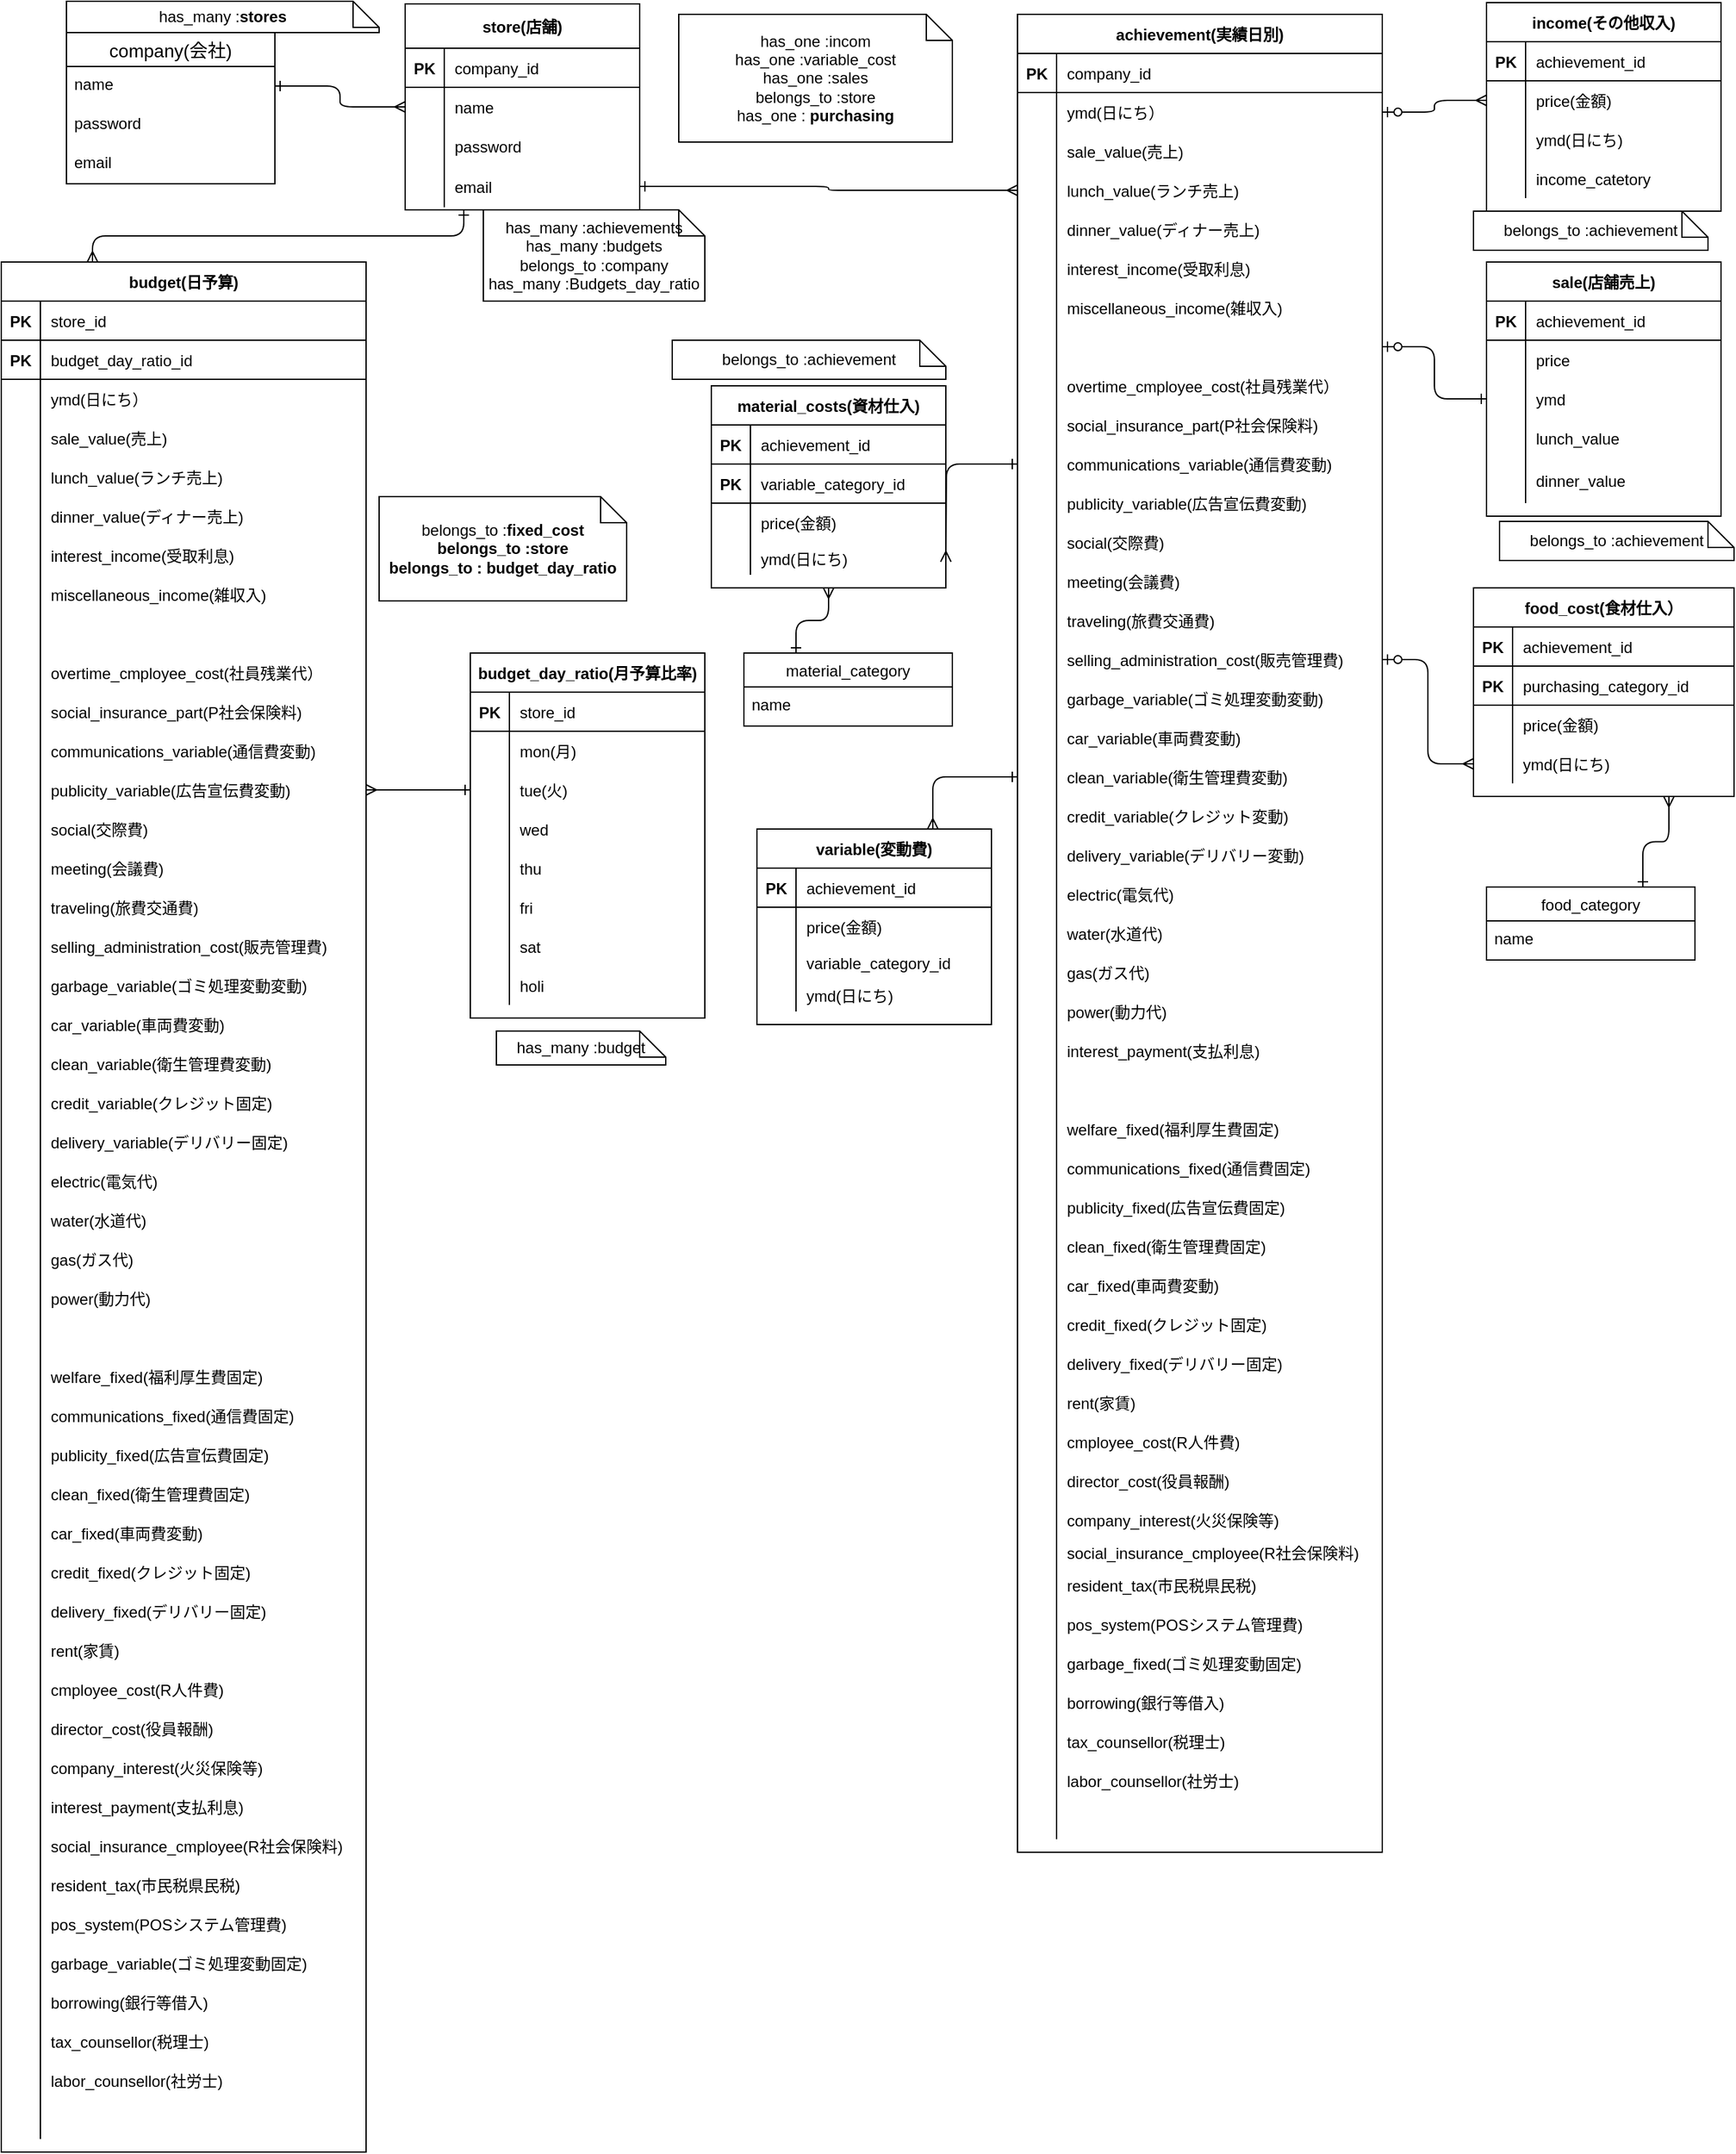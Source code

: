 <mxfile>
    <diagram id="l_d14unaQuM9DvvHqGzT" name="ページ1">
        <mxGraphModel dx="1694" dy="740" grid="1" gridSize="10" guides="1" tooltips="1" connect="1" arrows="1" fold="1" page="1" pageScale="1" pageWidth="1169" pageHeight="827" math="0" shadow="0">
            <root>
                <mxCell id="0"/>
                <mxCell id="1" parent="0"/>
                <mxCell id="40" value="company(会社)" style="swimlane;fontStyle=0;childLayout=stackLayout;horizontal=1;startSize=26;horizontalStack=0;resizeParent=1;resizeParentMax=0;resizeLast=0;collapsible=1;marginBottom=0;align=center;fontSize=14;" parent="1" vertex="1">
                    <mxGeometry y="24" width="160" height="116" as="geometry"/>
                </mxCell>
                <mxCell id="41" value="name" style="text;strokeColor=none;fillColor=none;spacingLeft=4;spacingRight=4;overflow=hidden;rotatable=0;points=[[0,0.5],[1,0.5]];portConstraint=eastwest;fontSize=12;" parent="40" vertex="1">
                    <mxGeometry y="26" width="160" height="30" as="geometry"/>
                </mxCell>
                <mxCell id="42" value="password" style="text;strokeColor=none;fillColor=none;spacingLeft=4;spacingRight=4;overflow=hidden;rotatable=0;points=[[0,0.5],[1,0.5]];portConstraint=eastwest;fontSize=12;" parent="40" vertex="1">
                    <mxGeometry y="56" width="160" height="30" as="geometry"/>
                </mxCell>
                <mxCell id="43" value="email" style="text;strokeColor=none;fillColor=none;spacingLeft=4;spacingRight=4;overflow=hidden;rotatable=0;points=[[0,0.5],[1,0.5]];portConstraint=eastwest;fontSize=12;" parent="40" vertex="1">
                    <mxGeometry y="86" width="160" height="30" as="geometry"/>
                </mxCell>
                <mxCell id="114" style="edgeStyle=orthogonalEdgeStyle;rounded=1;orthogonalLoop=1;jettySize=auto;html=1;endArrow=ERmany;endFill=0;startArrow=ERone;startFill=0;exitX=1;exitY=0.5;exitDx=0;exitDy=0;entryX=0;entryY=0.5;entryDx=0;entryDy=0;" parent="1" source="542" target="1112" edge="1">
                    <mxGeometry relative="1" as="geometry">
                        <mxPoint x="670" y="140" as="targetPoint"/>
                        <mxPoint x="430" y="105" as="sourcePoint"/>
                    </mxGeometry>
                </mxCell>
                <mxCell id="430" style="edgeStyle=orthogonalEdgeStyle;rounded=1;orthogonalLoop=1;jettySize=auto;html=1;entryX=1;entryY=0.5;entryDx=0;entryDy=0;startArrow=ERone;startFill=0;endArrow=ERmany;endFill=0;exitX=0;exitY=0.5;exitDx=0;exitDy=0;" parent="1" source="1133" edge="1">
                    <mxGeometry relative="1" as="geometry">
                        <mxPoint x="700" y="480" as="sourcePoint"/>
                        <mxPoint x="675" y="430" as="targetPoint"/>
                    </mxGeometry>
                </mxCell>
                <mxCell id="410" value="has_many :&lt;b&gt;stores&lt;/b&gt;" style="shape=note;size=20;whiteSpace=wrap;html=1;rounded=0;sketch=0;" parent="1" vertex="1">
                    <mxGeometry width="240" height="24" as="geometry"/>
                </mxCell>
                <mxCell id="411" value="has_one :incom&lt;br&gt;has_one&amp;nbsp;:variable_cost&lt;br&gt;has_one :sales&lt;br&gt;belongs_to :store&lt;br&gt;has_one&amp;nbsp;:&lt;span style=&quot;font-weight: 700&quot;&gt;&amp;nbsp;purchasing&lt;/span&gt;" style="shape=note;size=20;whiteSpace=wrap;html=1;rounded=0;sketch=0;" parent="1" vertex="1">
                    <mxGeometry x="470" y="10" width="210" height="98" as="geometry"/>
                </mxCell>
                <mxCell id="415" value="belongs_to :achievement" style="shape=note;size=20;whiteSpace=wrap;html=1;rounded=0;sketch=0;" parent="1" vertex="1">
                    <mxGeometry x="1080" y="161" width="180" height="30" as="geometry"/>
                </mxCell>
                <mxCell id="418" value="belongs_to&amp;nbsp;:achievement" style="shape=note;size=20;whiteSpace=wrap;html=1;rounded=0;sketch=0;" parent="1" vertex="1">
                    <mxGeometry x="465" y="260" width="210" height="30" as="geometry"/>
                </mxCell>
                <mxCell id="421" style="edgeStyle=orthogonalEdgeStyle;curved=0;rounded=1;sketch=0;orthogonalLoop=1;jettySize=auto;html=1;exitX=0.5;exitY=1;exitDx=0;exitDy=0;exitPerimeter=0;startArrow=ERone;startFill=0;endArrow=ERzeroToOne;endFill=1;" parent="1" edge="1">
                    <mxGeometry relative="1" as="geometry">
                        <mxPoint x="180" y="530" as="sourcePoint"/>
                        <mxPoint x="180" y="530" as="targetPoint"/>
                    </mxGeometry>
                </mxCell>
                <mxCell id="459" value="belongs_to :achievement" style="shape=note;size=20;whiteSpace=wrap;html=1;rounded=0;sketch=0;" parent="1" vertex="1">
                    <mxGeometry x="1100" y="399" width="180" height="30" as="geometry"/>
                </mxCell>
                <mxCell id="887" style="edgeStyle=orthogonalEdgeStyle;html=1;entryX=0;entryY=0.5;entryDx=0;entryDy=0;startArrow=ERzeroToOne;startFill=1;endArrow=ERmany;endFill=0;exitX=1;exitY=0.5;exitDx=0;exitDy=0;" parent="1" source="1148" target="883" edge="1">
                    <mxGeometry relative="1" as="geometry">
                        <mxPoint x="950" y="595" as="sourcePoint"/>
                    </mxGeometry>
                </mxCell>
                <mxCell id="955" style="edgeStyle=orthogonalEdgeStyle;html=1;entryX=0.75;entryY=0;entryDx=0;entryDy=0;startArrow=ERone;startFill=0;endArrow=ERmany;endFill=0;exitX=0;exitY=0.5;exitDx=0;exitDy=0;rounded=1;" parent="1" source="1157" target="938" edge="1">
                    <mxGeometry relative="1" as="geometry">
                        <mxPoint x="665" y="580" as="sourcePoint"/>
                    </mxGeometry>
                </mxCell>
                <mxCell id="532" value="store(店舗)" style="shape=table;startSize=34;container=1;collapsible=1;childLayout=tableLayout;fixedRows=1;rowLines=0;fontStyle=1;align=center;resizeLast=1;" parent="1" vertex="1">
                    <mxGeometry x="260" y="2" width="180" height="158" as="geometry"/>
                </mxCell>
                <mxCell id="533" value="" style="shape=partialRectangle;collapsible=0;dropTarget=0;pointerEvents=0;fillColor=none;top=0;left=0;bottom=1;right=0;points=[[0,0.5],[1,0.5]];portConstraint=eastwest;" parent="532" vertex="1">
                    <mxGeometry y="34" width="180" height="30" as="geometry"/>
                </mxCell>
                <mxCell id="534" value="PK" style="shape=partialRectangle;connectable=0;fillColor=none;top=0;left=0;bottom=0;right=0;fontStyle=1;overflow=hidden;" parent="533" vertex="1">
                    <mxGeometry width="30" height="30" as="geometry"/>
                </mxCell>
                <mxCell id="535" value="company_id" style="shape=partialRectangle;connectable=0;fillColor=none;top=0;left=0;bottom=0;right=0;align=left;spacingLeft=6;fontStyle=0;overflow=hidden;" parent="533" vertex="1">
                    <mxGeometry x="30" width="150" height="30" as="geometry"/>
                </mxCell>
                <mxCell id="536" value="" style="shape=partialRectangle;collapsible=0;dropTarget=0;pointerEvents=0;fillColor=none;top=0;left=0;bottom=0;right=0;points=[[0,0.5],[1,0.5]];portConstraint=eastwest;" parent="532" vertex="1">
                    <mxGeometry y="64" width="180" height="30" as="geometry"/>
                </mxCell>
                <mxCell id="537" value="" style="shape=partialRectangle;connectable=0;fillColor=none;top=0;left=0;bottom=0;right=0;editable=1;overflow=hidden;" parent="536" vertex="1">
                    <mxGeometry width="30" height="30" as="geometry"/>
                </mxCell>
                <mxCell id="538" value="name" style="shape=partialRectangle;connectable=0;fillColor=none;top=0;left=0;bottom=0;right=0;align=left;spacingLeft=6;overflow=hidden;" parent="536" vertex="1">
                    <mxGeometry x="30" width="150" height="30" as="geometry"/>
                </mxCell>
                <mxCell id="539" value="" style="shape=partialRectangle;collapsible=0;dropTarget=0;pointerEvents=0;fillColor=none;top=0;left=0;bottom=0;right=0;points=[[0,0.5],[1,0.5]];portConstraint=eastwest;" parent="532" vertex="1">
                    <mxGeometry y="94" width="180" height="30" as="geometry"/>
                </mxCell>
                <mxCell id="540" value="" style="shape=partialRectangle;connectable=0;fillColor=none;top=0;left=0;bottom=0;right=0;editable=1;overflow=hidden;" parent="539" vertex="1">
                    <mxGeometry width="30" height="30" as="geometry"/>
                </mxCell>
                <mxCell id="541" value="password" style="shape=partialRectangle;connectable=0;fillColor=none;top=0;left=0;bottom=0;right=0;align=left;spacingLeft=6;overflow=hidden;" parent="539" vertex="1">
                    <mxGeometry x="30" width="150" height="30" as="geometry"/>
                </mxCell>
                <mxCell id="542" value="" style="shape=partialRectangle;collapsible=0;dropTarget=0;pointerEvents=0;fillColor=none;top=0;left=0;bottom=0;right=0;points=[[0,0.5],[1,0.5]];portConstraint=eastwest;" parent="532" vertex="1">
                    <mxGeometry y="124" width="180" height="32" as="geometry"/>
                </mxCell>
                <mxCell id="543" value="" style="shape=partialRectangle;connectable=0;fillColor=none;top=0;left=0;bottom=0;right=0;editable=1;overflow=hidden;" parent="542" vertex="1">
                    <mxGeometry width="30" height="32" as="geometry"/>
                </mxCell>
                <mxCell id="544" value="email" style="shape=partialRectangle;connectable=0;fillColor=none;top=0;left=0;bottom=0;right=0;align=left;spacingLeft=6;overflow=hidden;" parent="542" vertex="1">
                    <mxGeometry x="30" width="150" height="32" as="geometry"/>
                </mxCell>
                <mxCell id="545" style="edgeStyle=orthogonalEdgeStyle;rounded=1;orthogonalLoop=1;jettySize=auto;html=1;exitX=1;exitY=0.5;exitDx=0;exitDy=0;entryX=0;entryY=0.5;entryDx=0;entryDy=0;startArrow=ERone;startFill=0;endArrow=ERmany;endFill=0;" parent="1" source="41" target="536" edge="1">
                    <mxGeometry relative="1" as="geometry"/>
                </mxCell>
                <mxCell id="558" style="edgeStyle=orthogonalEdgeStyle;rounded=1;orthogonalLoop=1;jettySize=auto;html=1;startArrow=ERmany;startFill=0;endArrow=ERone;endFill=0;exitX=0.25;exitY=0;exitDx=0;exitDy=0;entryX=0.25;entryY=1;entryDx=0;entryDy=0;" parent="1" source="582" target="532" edge="1">
                    <mxGeometry relative="1" as="geometry">
                        <mxPoint x="40" y="350" as="sourcePoint"/>
                    </mxGeometry>
                </mxCell>
                <mxCell id="559" value="has_many :achievements&lt;br&gt;has_many :budgets&lt;br&gt;belongs_to :company&lt;br&gt;has_many :Budgets_day_ratio" style="shape=note;size=20;whiteSpace=wrap;html=1;" parent="1" vertex="1">
                    <mxGeometry x="320" y="160" width="170" height="70" as="geometry"/>
                </mxCell>
                <mxCell id="563" value="belongs_to :&lt;span style=&quot;font-weight: 700&quot;&gt;fixed_cost&lt;br&gt;belongs_to :store&lt;br&gt;belongs_to :&lt;/span&gt;&lt;span style=&quot;font-weight: 700&quot;&gt;&amp;nbsp;budget_day_ratio&lt;/span&gt;&lt;span style=&quot;font-weight: 700&quot;&gt;&lt;br&gt;&lt;/span&gt;" style="shape=note;size=20;whiteSpace=wrap;html=1;" parent="1" vertex="1">
                    <mxGeometry x="240" y="380" width="190" height="80" as="geometry"/>
                </mxCell>
                <mxCell id="582" value="budget(日予算)" style="shape=table;startSize=30;container=1;collapsible=1;childLayout=tableLayout;fixedRows=1;rowLines=0;fontStyle=1;align=center;resizeLast=1;" parent="1" vertex="1">
                    <mxGeometry x="-50" y="200" width="280" height="1450" as="geometry"/>
                </mxCell>
                <mxCell id="592" value="" style="shape=partialRectangle;collapsible=0;dropTarget=0;pointerEvents=0;fillColor=none;top=0;left=0;bottom=1;right=0;points=[[0,0.5],[1,0.5]];portConstraint=eastwest;" parent="582" vertex="1">
                    <mxGeometry y="30" width="280" height="30" as="geometry"/>
                </mxCell>
                <mxCell id="593" value="PK" style="shape=partialRectangle;connectable=0;fillColor=none;top=0;left=0;bottom=0;right=0;fontStyle=1;overflow=hidden;" parent="592" vertex="1">
                    <mxGeometry width="30" height="30" as="geometry"/>
                </mxCell>
                <mxCell id="594" value="store_id" style="shape=partialRectangle;connectable=0;fillColor=none;top=0;left=0;bottom=0;right=0;align=left;spacingLeft=6;fontStyle=0;overflow=hidden;" parent="592" vertex="1">
                    <mxGeometry x="30" width="250" height="30" as="geometry"/>
                </mxCell>
                <mxCell id="719" value="" style="shape=partialRectangle;collapsible=0;dropTarget=0;pointerEvents=0;fillColor=none;top=0;left=0;bottom=1;right=0;points=[[0,0.5],[1,0.5]];portConstraint=eastwest;" parent="582" vertex="1">
                    <mxGeometry y="60" width="280" height="30" as="geometry"/>
                </mxCell>
                <mxCell id="720" value="PK" style="shape=partialRectangle;connectable=0;fillColor=none;top=0;left=0;bottom=0;right=0;fontStyle=1;overflow=hidden;" parent="719" vertex="1">
                    <mxGeometry width="30" height="30" as="geometry"/>
                </mxCell>
                <mxCell id="721" value="budget_day_ratio_id" style="shape=partialRectangle;connectable=0;fillColor=none;top=0;left=0;bottom=0;right=0;align=left;spacingLeft=6;fontStyle=0;overflow=hidden;" parent="719" vertex="1">
                    <mxGeometry x="30" width="250" height="30" as="geometry"/>
                </mxCell>
                <mxCell id="601" value="" style="shape=partialRectangle;collapsible=0;dropTarget=0;pointerEvents=0;fillColor=none;top=0;left=0;bottom=0;right=0;points=[[0,0.5],[1,0.5]];portConstraint=eastwest;" parent="582" vertex="1">
                    <mxGeometry y="90" width="280" height="30" as="geometry"/>
                </mxCell>
                <mxCell id="602" value="" style="shape=partialRectangle;connectable=0;fillColor=none;top=0;left=0;bottom=0;right=0;editable=1;overflow=hidden;" parent="601" vertex="1">
                    <mxGeometry width="30" height="30" as="geometry"/>
                </mxCell>
                <mxCell id="603" value="ymd(日にち）" style="shape=partialRectangle;connectable=0;fillColor=none;top=0;left=0;bottom=0;right=0;align=left;spacingLeft=6;overflow=hidden;" parent="601" vertex="1">
                    <mxGeometry x="30" width="250" height="30" as="geometry"/>
                </mxCell>
                <mxCell id="1023" value="" style="shape=partialRectangle;collapsible=0;dropTarget=0;pointerEvents=0;fillColor=none;top=0;left=0;bottom=0;right=0;points=[[0,0.5],[1,0.5]];portConstraint=eastwest;" parent="582" vertex="1">
                    <mxGeometry y="120" width="280" height="30" as="geometry"/>
                </mxCell>
                <mxCell id="1024" value="" style="shape=partialRectangle;connectable=0;fillColor=none;top=0;left=0;bottom=0;right=0;editable=1;overflow=hidden;" parent="1023" vertex="1">
                    <mxGeometry width="30" height="30" as="geometry"/>
                </mxCell>
                <mxCell id="1025" value="sale_value(売上)" style="shape=partialRectangle;connectable=0;fillColor=none;top=0;left=0;bottom=0;right=0;align=left;spacingLeft=6;overflow=hidden;" parent="1023" vertex="1">
                    <mxGeometry x="30" width="250" height="30" as="geometry"/>
                </mxCell>
                <mxCell id="1020" value="" style="shape=partialRectangle;collapsible=0;dropTarget=0;pointerEvents=0;fillColor=none;top=0;left=0;bottom=0;right=0;points=[[0,0.5],[1,0.5]];portConstraint=eastwest;" parent="582" vertex="1">
                    <mxGeometry y="150" width="280" height="30" as="geometry"/>
                </mxCell>
                <mxCell id="1021" value="" style="shape=partialRectangle;connectable=0;fillColor=none;top=0;left=0;bottom=0;right=0;editable=1;overflow=hidden;" parent="1020" vertex="1">
                    <mxGeometry width="30" height="30" as="geometry"/>
                </mxCell>
                <mxCell id="1022" value="lunch_value(ランチ売上)" style="shape=partialRectangle;connectable=0;fillColor=none;top=0;left=0;bottom=0;right=0;align=left;spacingLeft=6;overflow=hidden;" parent="1020" vertex="1">
                    <mxGeometry x="30" width="250" height="30" as="geometry"/>
                </mxCell>
                <mxCell id="980" value="" style="shape=partialRectangle;collapsible=0;dropTarget=0;pointerEvents=0;fillColor=none;top=0;left=0;bottom=0;right=0;points=[[0,0.5],[1,0.5]];portConstraint=eastwest;" parent="582" vertex="1">
                    <mxGeometry y="180" width="280" height="30" as="geometry"/>
                </mxCell>
                <mxCell id="981" value="" style="shape=partialRectangle;connectable=0;fillColor=none;top=0;left=0;bottom=0;right=0;editable=1;overflow=hidden;" parent="980" vertex="1">
                    <mxGeometry width="30" height="30" as="geometry"/>
                </mxCell>
                <mxCell id="982" value="dinner_value(ディナー売上)" style="shape=partialRectangle;connectable=0;fillColor=none;top=0;left=0;bottom=0;right=0;align=left;spacingLeft=6;overflow=hidden;" parent="980" vertex="1">
                    <mxGeometry x="30" width="250" height="30" as="geometry"/>
                </mxCell>
                <mxCell id="977" value="" style="shape=partialRectangle;collapsible=0;dropTarget=0;pointerEvents=0;fillColor=none;top=0;left=0;bottom=0;right=0;points=[[0,0.5],[1,0.5]];portConstraint=eastwest;" parent="582" vertex="1">
                    <mxGeometry y="210" width="280" height="30" as="geometry"/>
                </mxCell>
                <mxCell id="978" value="" style="shape=partialRectangle;connectable=0;fillColor=none;top=0;left=0;bottom=0;right=0;editable=1;overflow=hidden;" parent="977" vertex="1">
                    <mxGeometry width="30" height="30" as="geometry"/>
                </mxCell>
                <mxCell id="979" value="interest_income(受取利息)" style="shape=partialRectangle;connectable=0;fillColor=none;top=0;left=0;bottom=0;right=0;align=left;spacingLeft=6;overflow=hidden;" parent="977" vertex="1">
                    <mxGeometry x="30" width="250" height="30" as="geometry"/>
                </mxCell>
                <mxCell id="1026" value="" style="shape=partialRectangle;collapsible=0;dropTarget=0;pointerEvents=0;fillColor=none;top=0;left=0;bottom=0;right=0;points=[[0,0.5],[1,0.5]];portConstraint=eastwest;" parent="582" vertex="1">
                    <mxGeometry y="240" width="280" height="30" as="geometry"/>
                </mxCell>
                <mxCell id="1027" value="" style="shape=partialRectangle;connectable=0;fillColor=none;top=0;left=0;bottom=0;right=0;editable=1;overflow=hidden;" parent="1026" vertex="1">
                    <mxGeometry width="30" height="30" as="geometry"/>
                </mxCell>
                <mxCell id="1028" value="miscellaneous_income(雑収入)" style="shape=partialRectangle;connectable=0;fillColor=none;top=0;left=0;bottom=0;right=0;align=left;spacingLeft=6;overflow=hidden;" parent="1026" vertex="1">
                    <mxGeometry x="30" width="250" height="30" as="geometry"/>
                </mxCell>
                <mxCell id="974" value="" style="shape=partialRectangle;collapsible=0;dropTarget=0;pointerEvents=0;fillColor=none;top=0;left=0;bottom=0;right=0;points=[[0,0.5],[1,0.5]];portConstraint=eastwest;" parent="582" vertex="1">
                    <mxGeometry y="270" width="280" height="30" as="geometry"/>
                </mxCell>
                <mxCell id="975" value="" style="shape=partialRectangle;connectable=0;fillColor=none;top=0;left=0;bottom=0;right=0;editable=1;overflow=hidden;" parent="974" vertex="1">
                    <mxGeometry width="30" height="30" as="geometry"/>
                </mxCell>
                <mxCell id="976" value="" style="shape=partialRectangle;connectable=0;fillColor=none;top=0;left=0;bottom=0;right=0;align=left;spacingLeft=6;overflow=hidden;" parent="974" vertex="1">
                    <mxGeometry x="30" width="250" height="30" as="geometry"/>
                </mxCell>
                <mxCell id="971" value="" style="shape=partialRectangle;collapsible=0;dropTarget=0;pointerEvents=0;fillColor=none;top=0;left=0;bottom=0;right=0;points=[[0,0.5],[1,0.5]];portConstraint=eastwest;" parent="582" vertex="1">
                    <mxGeometry y="300" width="280" height="30" as="geometry"/>
                </mxCell>
                <mxCell id="972" value="" style="shape=partialRectangle;connectable=0;fillColor=none;top=0;left=0;bottom=0;right=0;editable=1;overflow=hidden;" parent="971" vertex="1">
                    <mxGeometry width="30" height="30" as="geometry"/>
                </mxCell>
                <mxCell id="973" value="overtime_cmployee_cost(社員残業代）" style="shape=partialRectangle;connectable=0;fillColor=none;top=0;left=0;bottom=0;right=0;align=left;spacingLeft=6;overflow=hidden;" parent="971" vertex="1">
                    <mxGeometry x="30" width="250" height="30" as="geometry"/>
                </mxCell>
                <mxCell id="968" value="" style="shape=partialRectangle;collapsible=0;dropTarget=0;pointerEvents=0;fillColor=none;top=0;left=0;bottom=0;right=0;points=[[0,0.5],[1,0.5]];portConstraint=eastwest;" parent="582" vertex="1">
                    <mxGeometry y="330" width="280" height="30" as="geometry"/>
                </mxCell>
                <mxCell id="969" value="" style="shape=partialRectangle;connectable=0;fillColor=none;top=0;left=0;bottom=0;right=0;editable=1;overflow=hidden;" parent="968" vertex="1">
                    <mxGeometry width="30" height="30" as="geometry"/>
                </mxCell>
                <mxCell id="970" value="social_insurance_part(P社会保険料)" style="shape=partialRectangle;connectable=0;fillColor=none;top=0;left=0;bottom=0;right=0;align=left;spacingLeft=6;overflow=hidden;" parent="968" vertex="1">
                    <mxGeometry x="30" width="250" height="30" as="geometry"/>
                </mxCell>
                <mxCell id="965" value="" style="shape=partialRectangle;collapsible=0;dropTarget=0;pointerEvents=0;fillColor=none;top=0;left=0;bottom=0;right=0;points=[[0,0.5],[1,0.5]];portConstraint=eastwest;" parent="582" vertex="1">
                    <mxGeometry y="360" width="280" height="30" as="geometry"/>
                </mxCell>
                <mxCell id="966" value="" style="shape=partialRectangle;connectable=0;fillColor=none;top=0;left=0;bottom=0;right=0;editable=1;overflow=hidden;" parent="965" vertex="1">
                    <mxGeometry width="30" height="30" as="geometry"/>
                </mxCell>
                <mxCell id="967" value="communications_variable(通信費変動)" style="shape=partialRectangle;connectable=0;fillColor=none;top=0;left=0;bottom=0;right=0;align=left;spacingLeft=6;overflow=hidden;" parent="965" vertex="1">
                    <mxGeometry x="30" width="250" height="30" as="geometry"/>
                </mxCell>
                <mxCell id="983" value="" style="shape=partialRectangle;collapsible=0;dropTarget=0;pointerEvents=0;fillColor=none;top=0;left=0;bottom=0;right=0;points=[[0,0.5],[1,0.5]];portConstraint=eastwest;" parent="582" vertex="1">
                    <mxGeometry y="390" width="280" height="30" as="geometry"/>
                </mxCell>
                <mxCell id="984" value="" style="shape=partialRectangle;connectable=0;fillColor=none;top=0;left=0;bottom=0;right=0;editable=1;overflow=hidden;" parent="983" vertex="1">
                    <mxGeometry width="30" height="30" as="geometry"/>
                </mxCell>
                <mxCell id="985" value="publicity_variable(広告宣伝費変動)" style="shape=partialRectangle;connectable=0;fillColor=none;top=0;left=0;bottom=0;right=0;align=left;spacingLeft=6;overflow=hidden;" parent="983" vertex="1">
                    <mxGeometry x="30" width="250" height="30" as="geometry"/>
                </mxCell>
                <mxCell id="989" value="" style="shape=partialRectangle;collapsible=0;dropTarget=0;pointerEvents=0;fillColor=none;top=0;left=0;bottom=0;right=0;points=[[0,0.5],[1,0.5]];portConstraint=eastwest;" parent="582" vertex="1">
                    <mxGeometry y="420" width="280" height="30" as="geometry"/>
                </mxCell>
                <mxCell id="990" value="" style="shape=partialRectangle;connectable=0;fillColor=none;top=0;left=0;bottom=0;right=0;editable=1;overflow=hidden;" parent="989" vertex="1">
                    <mxGeometry width="30" height="30" as="geometry"/>
                </mxCell>
                <mxCell id="991" value="social(交際費)" style="shape=partialRectangle;connectable=0;fillColor=none;top=0;left=0;bottom=0;right=0;align=left;spacingLeft=6;overflow=hidden;" parent="989" vertex="1">
                    <mxGeometry x="30" width="250" height="30" as="geometry"/>
                </mxCell>
                <mxCell id="992" value="" style="shape=partialRectangle;collapsible=0;dropTarget=0;pointerEvents=0;fillColor=none;top=0;left=0;bottom=0;right=0;points=[[0,0.5],[1,0.5]];portConstraint=eastwest;" parent="582" vertex="1">
                    <mxGeometry y="450" width="280" height="30" as="geometry"/>
                </mxCell>
                <mxCell id="993" value="" style="shape=partialRectangle;connectable=0;fillColor=none;top=0;left=0;bottom=0;right=0;editable=1;overflow=hidden;" parent="992" vertex="1">
                    <mxGeometry width="30" height="30" as="geometry"/>
                </mxCell>
                <mxCell id="994" value="meeting(会議費)" style="shape=partialRectangle;connectable=0;fillColor=none;top=0;left=0;bottom=0;right=0;align=left;spacingLeft=6;overflow=hidden;" parent="992" vertex="1">
                    <mxGeometry x="30" width="250" height="30" as="geometry"/>
                </mxCell>
                <mxCell id="962" value="" style="shape=partialRectangle;collapsible=0;dropTarget=0;pointerEvents=0;fillColor=none;top=0;left=0;bottom=0;right=0;points=[[0,0.5],[1,0.5]];portConstraint=eastwest;" parent="582" vertex="1">
                    <mxGeometry y="480" width="280" height="30" as="geometry"/>
                </mxCell>
                <mxCell id="963" value="" style="shape=partialRectangle;connectable=0;fillColor=none;top=0;left=0;bottom=0;right=0;editable=1;overflow=hidden;" parent="962" vertex="1">
                    <mxGeometry width="30" height="30" as="geometry"/>
                </mxCell>
                <mxCell id="964" value="traveling(旅費交通費)" style="shape=partialRectangle;connectable=0;fillColor=none;top=0;left=0;bottom=0;right=0;align=left;spacingLeft=6;overflow=hidden;" parent="962" vertex="1">
                    <mxGeometry x="30" width="250" height="30" as="geometry"/>
                </mxCell>
                <mxCell id="959" value="" style="shape=partialRectangle;collapsible=0;dropTarget=0;pointerEvents=0;fillColor=none;top=0;left=0;bottom=0;right=0;points=[[0,0.5],[1,0.5]];portConstraint=eastwest;" parent="582" vertex="1">
                    <mxGeometry y="510" width="280" height="30" as="geometry"/>
                </mxCell>
                <mxCell id="960" value="" style="shape=partialRectangle;connectable=0;fillColor=none;top=0;left=0;bottom=0;right=0;editable=1;overflow=hidden;" parent="959" vertex="1">
                    <mxGeometry width="30" height="30" as="geometry"/>
                </mxCell>
                <mxCell id="961" value="selling_administration_cost(販売管理費)" style="shape=partialRectangle;connectable=0;fillColor=none;top=0;left=0;bottom=0;right=0;align=left;spacingLeft=6;overflow=hidden;" parent="959" vertex="1">
                    <mxGeometry x="30" width="250" height="30" as="geometry"/>
                </mxCell>
                <mxCell id="995" value="" style="shape=partialRectangle;collapsible=0;dropTarget=0;pointerEvents=0;fillColor=none;top=0;left=0;bottom=0;right=0;points=[[0,0.5],[1,0.5]];portConstraint=eastwest;" parent="582" vertex="1">
                    <mxGeometry y="540" width="280" height="30" as="geometry"/>
                </mxCell>
                <mxCell id="996" value="" style="shape=partialRectangle;connectable=0;fillColor=none;top=0;left=0;bottom=0;right=0;editable=1;overflow=hidden;" parent="995" vertex="1">
                    <mxGeometry width="30" height="30" as="geometry"/>
                </mxCell>
                <mxCell id="997" value="garbage_variable(ゴミ処理変動変動)" style="shape=partialRectangle;connectable=0;fillColor=none;top=0;left=0;bottom=0;right=0;align=left;spacingLeft=6;overflow=hidden;" parent="995" vertex="1">
                    <mxGeometry x="30" width="250" height="30" as="geometry"/>
                </mxCell>
                <mxCell id="998" value="" style="shape=partialRectangle;collapsible=0;dropTarget=0;pointerEvents=0;fillColor=none;top=0;left=0;bottom=0;right=0;points=[[0,0.5],[1,0.5]];portConstraint=eastwest;" parent="582" vertex="1">
                    <mxGeometry y="570" width="280" height="30" as="geometry"/>
                </mxCell>
                <mxCell id="999" value="" style="shape=partialRectangle;connectable=0;fillColor=none;top=0;left=0;bottom=0;right=0;editable=1;overflow=hidden;" parent="998" vertex="1">
                    <mxGeometry width="30" height="30" as="geometry"/>
                </mxCell>
                <mxCell id="1000" value="car_variable(車両費変動)" style="shape=partialRectangle;connectable=0;fillColor=none;top=0;left=0;bottom=0;right=0;align=left;spacingLeft=6;overflow=hidden;" parent="998" vertex="1">
                    <mxGeometry x="30" width="250" height="30" as="geometry"/>
                </mxCell>
                <mxCell id="1087" value="" style="shape=partialRectangle;collapsible=0;dropTarget=0;pointerEvents=0;fillColor=none;top=0;left=0;bottom=0;right=0;points=[[0,0.5],[1,0.5]];portConstraint=eastwest;" parent="582" vertex="1">
                    <mxGeometry y="600" width="280" height="30" as="geometry"/>
                </mxCell>
                <mxCell id="1088" value="" style="shape=partialRectangle;connectable=0;fillColor=none;top=0;left=0;bottom=0;right=0;editable=1;overflow=hidden;" parent="1087" vertex="1">
                    <mxGeometry width="30" height="30" as="geometry"/>
                </mxCell>
                <mxCell id="1089" value="clean_variable(衛生管理費変動)" style="shape=partialRectangle;connectable=0;fillColor=none;top=0;left=0;bottom=0;right=0;align=left;spacingLeft=6;overflow=hidden;" parent="1087" vertex="1">
                    <mxGeometry x="30" width="250" height="30" as="geometry"/>
                </mxCell>
                <mxCell id="1090" value="" style="shape=partialRectangle;collapsible=0;dropTarget=0;pointerEvents=0;fillColor=none;top=0;left=0;bottom=0;right=0;points=[[0,0.5],[1,0.5]];portConstraint=eastwest;" parent="582" vertex="1">
                    <mxGeometry y="630" width="280" height="30" as="geometry"/>
                </mxCell>
                <mxCell id="1091" value="" style="shape=partialRectangle;connectable=0;fillColor=none;top=0;left=0;bottom=0;right=0;editable=1;overflow=hidden;" parent="1090" vertex="1">
                    <mxGeometry width="30" height="30" as="geometry"/>
                </mxCell>
                <mxCell id="1092" value="credit_variable(クレジット固定)" style="shape=partialRectangle;connectable=0;fillColor=none;top=0;left=0;bottom=0;right=0;align=left;spacingLeft=6;overflow=hidden;" parent="1090" vertex="1">
                    <mxGeometry x="30" width="250" height="30" as="geometry"/>
                </mxCell>
                <mxCell id="1001" value="" style="shape=partialRectangle;collapsible=0;dropTarget=0;pointerEvents=0;fillColor=none;top=0;left=0;bottom=0;right=0;points=[[0,0.5],[1,0.5]];portConstraint=eastwest;" parent="582" vertex="1">
                    <mxGeometry y="660" width="280" height="30" as="geometry"/>
                </mxCell>
                <mxCell id="1002" value="" style="shape=partialRectangle;connectable=0;fillColor=none;top=0;left=0;bottom=0;right=0;editable=1;overflow=hidden;" parent="1001" vertex="1">
                    <mxGeometry width="30" height="30" as="geometry"/>
                </mxCell>
                <mxCell id="1003" value="delivery_variable(デリバリー固定)" style="shape=partialRectangle;connectable=0;fillColor=none;top=0;left=0;bottom=0;right=0;align=left;spacingLeft=6;overflow=hidden;" parent="1001" vertex="1">
                    <mxGeometry x="30" width="250" height="30" as="geometry"/>
                </mxCell>
                <mxCell id="1011" value="" style="shape=partialRectangle;collapsible=0;dropTarget=0;pointerEvents=0;fillColor=none;top=0;left=0;bottom=0;right=0;points=[[0,0.5],[1,0.5]];portConstraint=eastwest;" parent="582" vertex="1">
                    <mxGeometry y="690" width="280" height="30" as="geometry"/>
                </mxCell>
                <mxCell id="1012" value="" style="shape=partialRectangle;connectable=0;fillColor=none;top=0;left=0;bottom=0;right=0;editable=1;overflow=hidden;" parent="1011" vertex="1">
                    <mxGeometry width="30" height="30" as="geometry"/>
                </mxCell>
                <mxCell id="1013" value="electric(電気代)" style="shape=partialRectangle;connectable=0;fillColor=none;top=0;left=0;bottom=0;right=0;align=left;spacingLeft=6;overflow=hidden;" parent="1011" vertex="1">
                    <mxGeometry x="30" width="250" height="30" as="geometry"/>
                </mxCell>
                <mxCell id="1008" value="" style="shape=partialRectangle;collapsible=0;dropTarget=0;pointerEvents=0;fillColor=none;top=0;left=0;bottom=0;right=0;points=[[0,0.5],[1,0.5]];portConstraint=eastwest;" parent="582" vertex="1">
                    <mxGeometry y="720" width="280" height="30" as="geometry"/>
                </mxCell>
                <mxCell id="1009" value="" style="shape=partialRectangle;connectable=0;fillColor=none;top=0;left=0;bottom=0;right=0;editable=1;overflow=hidden;" parent="1008" vertex="1">
                    <mxGeometry width="30" height="30" as="geometry"/>
                </mxCell>
                <mxCell id="1010" value="water(水道代)" style="shape=partialRectangle;connectable=0;fillColor=none;top=0;left=0;bottom=0;right=0;align=left;spacingLeft=6;overflow=hidden;" parent="1008" vertex="1">
                    <mxGeometry x="30" width="250" height="30" as="geometry"/>
                </mxCell>
                <mxCell id="607" value="" style="shape=partialRectangle;collapsible=0;dropTarget=0;pointerEvents=0;fillColor=none;top=0;left=0;bottom=0;right=0;points=[[0,0.5],[1,0.5]];portConstraint=eastwest;" parent="582" vertex="1">
                    <mxGeometry y="750" width="280" height="30" as="geometry"/>
                </mxCell>
                <mxCell id="608" value="" style="shape=partialRectangle;connectable=0;fillColor=none;top=0;left=0;bottom=0;right=0;editable=1;overflow=hidden;" parent="607" vertex="1">
                    <mxGeometry width="30" height="30" as="geometry"/>
                </mxCell>
                <mxCell id="609" value="gas(ガス代)" style="shape=partialRectangle;connectable=0;fillColor=none;top=0;left=0;bottom=0;right=0;align=left;spacingLeft=6;overflow=hidden;" parent="607" vertex="1">
                    <mxGeometry x="30" width="250" height="30" as="geometry"/>
                </mxCell>
                <mxCell id="1014" value="" style="shape=partialRectangle;collapsible=0;dropTarget=0;pointerEvents=0;fillColor=none;top=0;left=0;bottom=0;right=0;points=[[0,0.5],[1,0.5]];portConstraint=eastwest;" parent="582" vertex="1">
                    <mxGeometry y="780" width="280" height="30" as="geometry"/>
                </mxCell>
                <mxCell id="1015" value="" style="shape=partialRectangle;connectable=0;fillColor=none;top=0;left=0;bottom=0;right=0;editable=1;overflow=hidden;" parent="1014" vertex="1">
                    <mxGeometry width="30" height="30" as="geometry"/>
                </mxCell>
                <mxCell id="1016" value="power(動力代)" style="shape=partialRectangle;connectable=0;fillColor=none;top=0;left=0;bottom=0;right=0;align=left;spacingLeft=6;overflow=hidden;" parent="1014" vertex="1">
                    <mxGeometry x="30" width="250" height="30" as="geometry"/>
                </mxCell>
                <mxCell id="1032" value="" style="shape=partialRectangle;collapsible=0;dropTarget=0;pointerEvents=0;fillColor=none;top=0;left=0;bottom=0;right=0;points=[[0,0.5],[1,0.5]];portConstraint=eastwest;" parent="582" vertex="1">
                    <mxGeometry y="810" width="280" height="30" as="geometry"/>
                </mxCell>
                <mxCell id="1033" value="" style="shape=partialRectangle;connectable=0;fillColor=none;top=0;left=0;bottom=0;right=0;editable=1;overflow=hidden;" parent="1032" vertex="1">
                    <mxGeometry width="30" height="30" as="geometry"/>
                </mxCell>
                <mxCell id="1034" value="" style="shape=partialRectangle;connectable=0;fillColor=none;top=0;left=0;bottom=0;right=0;align=left;spacingLeft=6;overflow=hidden;" parent="1032" vertex="1">
                    <mxGeometry x="30" width="250" height="30" as="geometry"/>
                </mxCell>
                <mxCell id="1035" value="" style="shape=partialRectangle;collapsible=0;dropTarget=0;pointerEvents=0;fillColor=none;top=0;left=0;bottom=0;right=0;points=[[0,0.5],[1,0.5]];portConstraint=eastwest;" parent="582" vertex="1">
                    <mxGeometry y="840" width="280" height="30" as="geometry"/>
                </mxCell>
                <mxCell id="1036" value="" style="shape=partialRectangle;connectable=0;fillColor=none;top=0;left=0;bottom=0;right=0;editable=1;overflow=hidden;" parent="1035" vertex="1">
                    <mxGeometry width="30" height="30" as="geometry"/>
                </mxCell>
                <mxCell id="1037" value="welfare_fixed(福利厚生費固定)" style="shape=partialRectangle;connectable=0;fillColor=none;top=0;left=0;bottom=0;right=0;align=left;spacingLeft=6;overflow=hidden;" parent="1035" vertex="1">
                    <mxGeometry x="30" width="250" height="30" as="geometry"/>
                </mxCell>
                <mxCell id="1017" value="" style="shape=partialRectangle;collapsible=0;dropTarget=0;pointerEvents=0;fillColor=none;top=0;left=0;bottom=0;right=0;points=[[0,0.5],[1,0.5]];portConstraint=eastwest;" parent="582" vertex="1">
                    <mxGeometry y="870" width="280" height="30" as="geometry"/>
                </mxCell>
                <mxCell id="1018" value="" style="shape=partialRectangle;connectable=0;fillColor=none;top=0;left=0;bottom=0;right=0;editable=1;overflow=hidden;" parent="1017" vertex="1">
                    <mxGeometry width="30" height="30" as="geometry"/>
                </mxCell>
                <mxCell id="1019" value="communications_fixed(通信費固定)" style="shape=partialRectangle;connectable=0;fillColor=none;top=0;left=0;bottom=0;right=0;align=left;spacingLeft=6;overflow=hidden;" parent="1017" vertex="1">
                    <mxGeometry x="30" width="250" height="30" as="geometry"/>
                </mxCell>
                <mxCell id="1029" value="" style="shape=partialRectangle;collapsible=0;dropTarget=0;pointerEvents=0;fillColor=none;top=0;left=0;bottom=0;right=0;points=[[0,0.5],[1,0.5]];portConstraint=eastwest;" parent="582" vertex="1">
                    <mxGeometry y="900" width="280" height="30" as="geometry"/>
                </mxCell>
                <mxCell id="1030" value="" style="shape=partialRectangle;connectable=0;fillColor=none;top=0;left=0;bottom=0;right=0;editable=1;overflow=hidden;" parent="1029" vertex="1">
                    <mxGeometry width="30" height="30" as="geometry"/>
                </mxCell>
                <mxCell id="1031" value="publicity_fixed(広告宣伝費固定)" style="shape=partialRectangle;connectable=0;fillColor=none;top=0;left=0;bottom=0;right=0;align=left;spacingLeft=6;overflow=hidden;" parent="1029" vertex="1">
                    <mxGeometry x="30" width="250" height="30" as="geometry"/>
                </mxCell>
                <mxCell id="1071" value="" style="shape=partialRectangle;collapsible=0;dropTarget=0;pointerEvents=0;fillColor=none;top=0;left=0;bottom=0;right=0;points=[[0,0.5],[1,0.5]];portConstraint=eastwest;" parent="582" vertex="1">
                    <mxGeometry y="930" width="280" height="30" as="geometry"/>
                </mxCell>
                <mxCell id="1072" value="" style="shape=partialRectangle;connectable=0;fillColor=none;top=0;left=0;bottom=0;right=0;editable=1;overflow=hidden;" parent="1071" vertex="1">
                    <mxGeometry width="30" height="30" as="geometry"/>
                </mxCell>
                <mxCell id="1073" value="clean_fixed(衛生管理費固定)" style="shape=partialRectangle;connectable=0;fillColor=none;top=0;left=0;bottom=0;right=0;align=left;spacingLeft=6;overflow=hidden;" parent="1071" vertex="1">
                    <mxGeometry x="30" width="250" height="30" as="geometry"/>
                </mxCell>
                <mxCell id="1077" value="" style="shape=partialRectangle;collapsible=0;dropTarget=0;pointerEvents=0;fillColor=none;top=0;left=0;bottom=0;right=0;points=[[0,0.5],[1,0.5]];portConstraint=eastwest;" parent="582" vertex="1">
                    <mxGeometry y="960" width="280" height="30" as="geometry"/>
                </mxCell>
                <mxCell id="1078" value="" style="shape=partialRectangle;connectable=0;fillColor=none;top=0;left=0;bottom=0;right=0;editable=1;overflow=hidden;" parent="1077" vertex="1">
                    <mxGeometry width="30" height="30" as="geometry"/>
                </mxCell>
                <mxCell id="1079" value="car_fixed(車両費変動)" style="shape=partialRectangle;connectable=0;fillColor=none;top=0;left=0;bottom=0;right=0;align=left;spacingLeft=6;overflow=hidden;" parent="1077" vertex="1">
                    <mxGeometry x="30" width="250" height="30" as="geometry"/>
                </mxCell>
                <mxCell id="1096" value="" style="shape=partialRectangle;collapsible=0;dropTarget=0;pointerEvents=0;fillColor=none;top=0;left=0;bottom=0;right=0;points=[[0,0.5],[1,0.5]];portConstraint=eastwest;" parent="582" vertex="1">
                    <mxGeometry y="990" width="280" height="30" as="geometry"/>
                </mxCell>
                <mxCell id="1097" value="" style="shape=partialRectangle;connectable=0;fillColor=none;top=0;left=0;bottom=0;right=0;editable=1;overflow=hidden;" parent="1096" vertex="1">
                    <mxGeometry width="30" height="30" as="geometry"/>
                </mxCell>
                <mxCell id="1098" value="credit_fixed(クレジット固定)" style="shape=partialRectangle;connectable=0;fillColor=none;top=0;left=0;bottom=0;right=0;align=left;spacingLeft=6;overflow=hidden;" parent="1096" vertex="1">
                    <mxGeometry x="30" width="250" height="30" as="geometry"/>
                </mxCell>
                <mxCell id="1083" value="" style="shape=partialRectangle;collapsible=0;dropTarget=0;pointerEvents=0;fillColor=none;top=0;left=0;bottom=0;right=0;points=[[0,0.5],[1,0.5]];portConstraint=eastwest;" parent="582" vertex="1">
                    <mxGeometry y="1020" width="280" height="30" as="geometry"/>
                </mxCell>
                <mxCell id="1084" value="" style="shape=partialRectangle;connectable=0;fillColor=none;top=0;left=0;bottom=0;right=0;editable=1;overflow=hidden;" parent="1083" vertex="1">
                    <mxGeometry width="30" height="30" as="geometry"/>
                </mxCell>
                <mxCell id="1085" value="delivery_fixed(デリバリー固定)" style="shape=partialRectangle;connectable=0;fillColor=none;top=0;left=0;bottom=0;right=0;align=left;spacingLeft=6;overflow=hidden;" parent="1083" vertex="1">
                    <mxGeometry x="30" width="250" height="30" as="geometry"/>
                </mxCell>
                <mxCell id="613" value="" style="shape=partialRectangle;collapsible=0;dropTarget=0;pointerEvents=0;fillColor=none;top=0;left=0;bottom=0;right=0;points=[[0,0.5],[1,0.5]];portConstraint=eastwest;" parent="582" vertex="1">
                    <mxGeometry y="1050" width="280" height="30" as="geometry"/>
                </mxCell>
                <mxCell id="614" value="" style="shape=partialRectangle;connectable=0;fillColor=none;top=0;left=0;bottom=0;right=0;editable=1;overflow=hidden;" parent="613" vertex="1">
                    <mxGeometry width="30" height="30" as="geometry"/>
                </mxCell>
                <mxCell id="615" value="rent(家賃)" style="shape=partialRectangle;connectable=0;fillColor=none;top=0;left=0;bottom=0;right=0;align=left;spacingLeft=6;overflow=hidden;" parent="613" vertex="1">
                    <mxGeometry x="30" width="250" height="30" as="geometry"/>
                </mxCell>
                <mxCell id="625" value="" style="shape=partialRectangle;collapsible=0;dropTarget=0;pointerEvents=0;fillColor=none;top=0;left=0;bottom=0;right=0;points=[[0,0.5],[1,0.5]];portConstraint=eastwest;" parent="582" vertex="1">
                    <mxGeometry y="1080" width="280" height="30" as="geometry"/>
                </mxCell>
                <mxCell id="626" value="" style="shape=partialRectangle;connectable=0;fillColor=none;top=0;left=0;bottom=0;right=0;editable=1;overflow=hidden;" parent="625" vertex="1">
                    <mxGeometry width="30" height="30" as="geometry"/>
                </mxCell>
                <mxCell id="627" value="cmployee_cost(R人件費)" style="shape=partialRectangle;connectable=0;fillColor=none;top=0;left=0;bottom=0;right=0;align=left;spacingLeft=6;overflow=hidden;" parent="625" vertex="1">
                    <mxGeometry x="30" width="250" height="30" as="geometry"/>
                </mxCell>
                <mxCell id="1056" value="" style="shape=partialRectangle;collapsible=0;dropTarget=0;pointerEvents=0;fillColor=none;top=0;left=0;bottom=0;right=0;points=[[0,0.5],[1,0.5]];portConstraint=eastwest;" parent="582" vertex="1">
                    <mxGeometry y="1110" width="280" height="30" as="geometry"/>
                </mxCell>
                <mxCell id="1057" value="" style="shape=partialRectangle;connectable=0;fillColor=none;top=0;left=0;bottom=0;right=0;editable=1;overflow=hidden;" parent="1056" vertex="1">
                    <mxGeometry width="30" height="30" as="geometry"/>
                </mxCell>
                <mxCell id="1058" value="director_cost(役員報酬)" style="shape=partialRectangle;connectable=0;fillColor=none;top=0;left=0;bottom=0;right=0;align=left;spacingLeft=6;overflow=hidden;" parent="1056" vertex="1">
                    <mxGeometry x="30" width="250" height="30" as="geometry"/>
                </mxCell>
                <mxCell id="1041" value="" style="shape=partialRectangle;collapsible=0;dropTarget=0;pointerEvents=0;fillColor=none;top=0;left=0;bottom=0;right=0;points=[[0,0.5],[1,0.5]];portConstraint=eastwest;" parent="582" vertex="1">
                    <mxGeometry y="1140" width="280" height="30" as="geometry"/>
                </mxCell>
                <mxCell id="1042" value="" style="shape=partialRectangle;connectable=0;fillColor=none;top=0;left=0;bottom=0;right=0;editable=1;overflow=hidden;" parent="1041" vertex="1">
                    <mxGeometry width="30" height="30" as="geometry"/>
                </mxCell>
                <mxCell id="1043" value="company_interest(火災保険等)" style="shape=partialRectangle;connectable=0;fillColor=none;top=0;left=0;bottom=0;right=0;align=left;spacingLeft=6;overflow=hidden;" parent="1041" vertex="1">
                    <mxGeometry x="30" width="250" height="30" as="geometry"/>
                </mxCell>
                <mxCell id="631" value="" style="shape=partialRectangle;collapsible=0;dropTarget=0;pointerEvents=0;fillColor=none;top=0;left=0;bottom=0;right=0;points=[[0,0.5],[1,0.5]];portConstraint=eastwest;" parent="582" vertex="1">
                    <mxGeometry y="1170" width="280" height="30" as="geometry"/>
                </mxCell>
                <mxCell id="632" value="" style="shape=partialRectangle;connectable=0;fillColor=none;top=0;left=0;bottom=0;right=0;editable=1;overflow=hidden;" parent="631" vertex="1">
                    <mxGeometry width="30" height="30" as="geometry"/>
                </mxCell>
                <mxCell id="633" value="interest_payment(支払利息)" style="shape=partialRectangle;connectable=0;fillColor=none;top=0;left=0;bottom=0;right=0;align=left;spacingLeft=6;overflow=hidden;" parent="631" vertex="1">
                    <mxGeometry x="30" width="250" height="30" as="geometry"/>
                </mxCell>
                <mxCell id="1044" value="" style="shape=partialRectangle;collapsible=0;dropTarget=0;pointerEvents=0;fillColor=none;top=0;left=0;bottom=0;right=0;points=[[0,0.5],[1,0.5]];portConstraint=eastwest;" parent="582" vertex="1">
                    <mxGeometry y="1200" width="280" height="30" as="geometry"/>
                </mxCell>
                <mxCell id="1045" value="" style="shape=partialRectangle;connectable=0;fillColor=none;top=0;left=0;bottom=0;right=0;editable=1;overflow=hidden;" parent="1044" vertex="1">
                    <mxGeometry width="30" height="30" as="geometry"/>
                </mxCell>
                <mxCell id="1046" value="social_insurance_cmployee(R社会保険料)" style="shape=partialRectangle;connectable=0;fillColor=none;top=0;left=0;bottom=0;right=0;align=left;spacingLeft=6;overflow=hidden;" parent="1044" vertex="1">
                    <mxGeometry x="30" width="250" height="30" as="geometry"/>
                </mxCell>
                <mxCell id="1053" value="" style="shape=partialRectangle;collapsible=0;dropTarget=0;pointerEvents=0;fillColor=none;top=0;left=0;bottom=0;right=0;points=[[0,0.5],[1,0.5]];portConstraint=eastwest;" parent="582" vertex="1">
                    <mxGeometry y="1230" width="280" height="30" as="geometry"/>
                </mxCell>
                <mxCell id="1054" value="" style="shape=partialRectangle;connectable=0;fillColor=none;top=0;left=0;bottom=0;right=0;editable=1;overflow=hidden;" parent="1053" vertex="1">
                    <mxGeometry width="30" height="30" as="geometry"/>
                </mxCell>
                <mxCell id="1055" value="resident_tax(市民税県民税)" style="shape=partialRectangle;connectable=0;fillColor=none;top=0;left=0;bottom=0;right=0;align=left;spacingLeft=6;overflow=hidden;" parent="1053" vertex="1">
                    <mxGeometry x="30" width="250" height="30" as="geometry"/>
                </mxCell>
                <mxCell id="1050" value="" style="shape=partialRectangle;collapsible=0;dropTarget=0;pointerEvents=0;fillColor=none;top=0;left=0;bottom=0;right=0;points=[[0,0.5],[1,0.5]];portConstraint=eastwest;" parent="582" vertex="1">
                    <mxGeometry y="1260" width="280" height="30" as="geometry"/>
                </mxCell>
                <mxCell id="1051" value="" style="shape=partialRectangle;connectable=0;fillColor=none;top=0;left=0;bottom=0;right=0;editable=1;overflow=hidden;" parent="1050" vertex="1">
                    <mxGeometry width="30" height="30" as="geometry"/>
                </mxCell>
                <mxCell id="1052" value="pos_system(POSシステム管理費)" style="shape=partialRectangle;connectable=0;fillColor=none;top=0;left=0;bottom=0;right=0;align=left;spacingLeft=6;overflow=hidden;" parent="1050" vertex="1">
                    <mxGeometry x="30" width="250" height="30" as="geometry"/>
                </mxCell>
                <mxCell id="1047" value="" style="shape=partialRectangle;collapsible=0;dropTarget=0;pointerEvents=0;fillColor=none;top=0;left=0;bottom=0;right=0;points=[[0,0.5],[1,0.5]];portConstraint=eastwest;" parent="582" vertex="1">
                    <mxGeometry y="1290" width="280" height="30" as="geometry"/>
                </mxCell>
                <mxCell id="1048" value="" style="shape=partialRectangle;connectable=0;fillColor=none;top=0;left=0;bottom=0;right=0;editable=1;overflow=hidden;" parent="1047" vertex="1">
                    <mxGeometry width="30" height="30" as="geometry"/>
                </mxCell>
                <mxCell id="1049" value="garbage_variable(ゴミ処理変動固定)" style="shape=partialRectangle;connectable=0;fillColor=none;top=0;left=0;bottom=0;right=0;align=left;spacingLeft=6;overflow=hidden;" parent="1047" vertex="1">
                    <mxGeometry x="30" width="250" height="30" as="geometry"/>
                </mxCell>
                <mxCell id="1062" value="" style="shape=partialRectangle;collapsible=0;dropTarget=0;pointerEvents=0;fillColor=none;top=0;left=0;bottom=0;right=0;points=[[0,0.5],[1,0.5]];portConstraint=eastwest;" parent="582" vertex="1">
                    <mxGeometry y="1320" width="280" height="30" as="geometry"/>
                </mxCell>
                <mxCell id="1063" value="" style="shape=partialRectangle;connectable=0;fillColor=none;top=0;left=0;bottom=0;right=0;editable=1;overflow=hidden;" parent="1062" vertex="1">
                    <mxGeometry width="30" height="30" as="geometry"/>
                </mxCell>
                <mxCell id="1064" value="borrowing(銀行等借入)" style="shape=partialRectangle;connectable=0;fillColor=none;top=0;left=0;bottom=0;right=0;align=left;spacingLeft=6;overflow=hidden;" parent="1062" vertex="1">
                    <mxGeometry x="30" width="250" height="30" as="geometry"/>
                </mxCell>
                <mxCell id="1065" value="" style="shape=partialRectangle;collapsible=0;dropTarget=0;pointerEvents=0;fillColor=none;top=0;left=0;bottom=0;right=0;points=[[0,0.5],[1,0.5]];portConstraint=eastwest;" parent="582" vertex="1">
                    <mxGeometry y="1350" width="280" height="30" as="geometry"/>
                </mxCell>
                <mxCell id="1066" value="" style="shape=partialRectangle;connectable=0;fillColor=none;top=0;left=0;bottom=0;right=0;editable=1;overflow=hidden;" parent="1065" vertex="1">
                    <mxGeometry width="30" height="30" as="geometry"/>
                </mxCell>
                <mxCell id="1067" value="tax_counsellor(税理士)" style="shape=partialRectangle;connectable=0;fillColor=none;top=0;left=0;bottom=0;right=0;align=left;spacingLeft=6;overflow=hidden;" parent="1065" vertex="1">
                    <mxGeometry x="30" width="250" height="30" as="geometry"/>
                </mxCell>
                <mxCell id="1059" value="" style="shape=partialRectangle;collapsible=0;dropTarget=0;pointerEvents=0;fillColor=none;top=0;left=0;bottom=0;right=0;points=[[0,0.5],[1,0.5]];portConstraint=eastwest;" parent="582" vertex="1">
                    <mxGeometry y="1380" width="280" height="30" as="geometry"/>
                </mxCell>
                <mxCell id="1060" value="" style="shape=partialRectangle;connectable=0;fillColor=none;top=0;left=0;bottom=0;right=0;editable=1;overflow=hidden;" parent="1059" vertex="1">
                    <mxGeometry width="30" height="30" as="geometry"/>
                </mxCell>
                <mxCell id="1061" value="labor_counsellor(社労士)" style="shape=partialRectangle;connectable=0;fillColor=none;top=0;left=0;bottom=0;right=0;align=left;spacingLeft=6;overflow=hidden;" parent="1059" vertex="1">
                    <mxGeometry x="30" width="250" height="30" as="geometry"/>
                </mxCell>
                <mxCell id="716" value="" style="shape=partialRectangle;collapsible=0;dropTarget=0;pointerEvents=0;fillColor=none;top=0;left=0;bottom=0;right=0;points=[[0,0.5],[1,0.5]];portConstraint=eastwest;" parent="582" vertex="1">
                    <mxGeometry y="1410" width="280" height="30" as="geometry"/>
                </mxCell>
                <mxCell id="717" value="" style="shape=partialRectangle;connectable=0;fillColor=none;top=0;left=0;bottom=0;right=0;editable=1;overflow=hidden;" parent="716" vertex="1">
                    <mxGeometry width="30" height="30" as="geometry"/>
                </mxCell>
                <mxCell id="718" value="" style="shape=partialRectangle;connectable=0;fillColor=none;top=0;left=0;bottom=0;right=0;align=left;spacingLeft=6;overflow=hidden;" parent="716" vertex="1">
                    <mxGeometry x="30" width="250" height="30" as="geometry"/>
                </mxCell>
                <mxCell id="742" value="has_many :budget" style="shape=note;size=20;whiteSpace=wrap;html=1;" parent="1" vertex="1">
                    <mxGeometry x="330" y="790" width="130" height="26" as="geometry"/>
                </mxCell>
                <mxCell id="835" value="budget_day_ratio(月予算比率)" style="shape=table;startSize=30;container=1;collapsible=1;childLayout=tableLayout;fixedRows=1;rowLines=0;fontStyle=1;align=center;resizeLast=1;" parent="1" vertex="1">
                    <mxGeometry x="310" y="500" width="180" height="280" as="geometry"/>
                </mxCell>
                <mxCell id="836" value="" style="shape=partialRectangle;collapsible=0;dropTarget=0;pointerEvents=0;fillColor=none;top=0;left=0;bottom=1;right=0;points=[[0,0.5],[1,0.5]];portConstraint=eastwest;" parent="835" vertex="1">
                    <mxGeometry y="30" width="180" height="30" as="geometry"/>
                </mxCell>
                <mxCell id="837" value="PK" style="shape=partialRectangle;connectable=0;fillColor=none;top=0;left=0;bottom=0;right=0;fontStyle=1;overflow=hidden;" parent="836" vertex="1">
                    <mxGeometry width="30" height="30" as="geometry"/>
                </mxCell>
                <mxCell id="838" value="store_id" style="shape=partialRectangle;connectable=0;fillColor=none;top=0;left=0;bottom=0;right=0;align=left;spacingLeft=6;fontStyle=0;overflow=hidden;" parent="836" vertex="1">
                    <mxGeometry x="30" width="150" height="30" as="geometry"/>
                </mxCell>
                <mxCell id="839" value="" style="shape=partialRectangle;collapsible=0;dropTarget=0;pointerEvents=0;fillColor=none;top=0;left=0;bottom=0;right=0;points=[[0,0.5],[1,0.5]];portConstraint=eastwest;" parent="835" vertex="1">
                    <mxGeometry y="60" width="180" height="30" as="geometry"/>
                </mxCell>
                <mxCell id="840" value="" style="shape=partialRectangle;connectable=0;fillColor=none;top=0;left=0;bottom=0;right=0;editable=1;overflow=hidden;" parent="839" vertex="1">
                    <mxGeometry width="30" height="30" as="geometry"/>
                </mxCell>
                <mxCell id="841" value="mon(月)" style="shape=partialRectangle;connectable=0;fillColor=none;top=0;left=0;bottom=0;right=0;align=left;spacingLeft=6;overflow=hidden;" parent="839" vertex="1">
                    <mxGeometry x="30" width="150" height="30" as="geometry"/>
                </mxCell>
                <mxCell id="842" value="" style="shape=partialRectangle;collapsible=0;dropTarget=0;pointerEvents=0;fillColor=none;top=0;left=0;bottom=0;right=0;points=[[0,0.5],[1,0.5]];portConstraint=eastwest;" parent="835" vertex="1">
                    <mxGeometry y="90" width="180" height="30" as="geometry"/>
                </mxCell>
                <mxCell id="843" value="" style="shape=partialRectangle;connectable=0;fillColor=none;top=0;left=0;bottom=0;right=0;editable=1;overflow=hidden;" parent="842" vertex="1">
                    <mxGeometry width="30" height="30" as="geometry"/>
                </mxCell>
                <mxCell id="844" value="tue(火)" style="shape=partialRectangle;connectable=0;fillColor=none;top=0;left=0;bottom=0;right=0;align=left;spacingLeft=6;overflow=hidden;" parent="842" vertex="1">
                    <mxGeometry x="30" width="150" height="30" as="geometry"/>
                </mxCell>
                <mxCell id="845" value="" style="shape=partialRectangle;collapsible=0;dropTarget=0;pointerEvents=0;fillColor=none;top=0;left=0;bottom=0;right=0;points=[[0,0.5],[1,0.5]];portConstraint=eastwest;" parent="835" vertex="1">
                    <mxGeometry y="120" width="180" height="30" as="geometry"/>
                </mxCell>
                <mxCell id="846" value="" style="shape=partialRectangle;connectable=0;fillColor=none;top=0;left=0;bottom=0;right=0;editable=1;overflow=hidden;" parent="845" vertex="1">
                    <mxGeometry width="30" height="30" as="geometry"/>
                </mxCell>
                <mxCell id="847" value="wed" style="shape=partialRectangle;connectable=0;fillColor=none;top=0;left=0;bottom=0;right=0;align=left;spacingLeft=6;overflow=hidden;" parent="845" vertex="1">
                    <mxGeometry x="30" width="150" height="30" as="geometry"/>
                </mxCell>
                <mxCell id="848" value="" style="shape=partialRectangle;collapsible=0;dropTarget=0;pointerEvents=0;fillColor=none;top=0;left=0;bottom=0;right=0;points=[[0,0.5],[1,0.5]];portConstraint=eastwest;" parent="835" vertex="1">
                    <mxGeometry y="150" width="180" height="30" as="geometry"/>
                </mxCell>
                <mxCell id="849" value="" style="shape=partialRectangle;connectable=0;fillColor=none;top=0;left=0;bottom=0;right=0;editable=1;overflow=hidden;" parent="848" vertex="1">
                    <mxGeometry width="30" height="30" as="geometry"/>
                </mxCell>
                <mxCell id="850" value="thu" style="shape=partialRectangle;connectable=0;fillColor=none;top=0;left=0;bottom=0;right=0;align=left;spacingLeft=6;overflow=hidden;" parent="848" vertex="1">
                    <mxGeometry x="30" width="150" height="30" as="geometry"/>
                </mxCell>
                <mxCell id="851" value="" style="shape=partialRectangle;collapsible=0;dropTarget=0;pointerEvents=0;fillColor=none;top=0;left=0;bottom=0;right=0;points=[[0,0.5],[1,0.5]];portConstraint=eastwest;" parent="835" vertex="1">
                    <mxGeometry y="180" width="180" height="30" as="geometry"/>
                </mxCell>
                <mxCell id="852" value="" style="shape=partialRectangle;connectable=0;fillColor=none;top=0;left=0;bottom=0;right=0;editable=1;overflow=hidden;" parent="851" vertex="1">
                    <mxGeometry width="30" height="30" as="geometry"/>
                </mxCell>
                <mxCell id="853" value="fri" style="shape=partialRectangle;connectable=0;fillColor=none;top=0;left=0;bottom=0;right=0;align=left;spacingLeft=6;overflow=hidden;" parent="851" vertex="1">
                    <mxGeometry x="30" width="150" height="30" as="geometry"/>
                </mxCell>
                <mxCell id="854" value="" style="shape=partialRectangle;collapsible=0;dropTarget=0;pointerEvents=0;fillColor=none;top=0;left=0;bottom=0;right=0;points=[[0,0.5],[1,0.5]];portConstraint=eastwest;" parent="835" vertex="1">
                    <mxGeometry y="210" width="180" height="30" as="geometry"/>
                </mxCell>
                <mxCell id="855" value="" style="shape=partialRectangle;connectable=0;fillColor=none;top=0;left=0;bottom=0;right=0;editable=1;overflow=hidden;" parent="854" vertex="1">
                    <mxGeometry width="30" height="30" as="geometry"/>
                </mxCell>
                <mxCell id="856" value="sat" style="shape=partialRectangle;connectable=0;fillColor=none;top=0;left=0;bottom=0;right=0;align=left;spacingLeft=6;overflow=hidden;" parent="854" vertex="1">
                    <mxGeometry x="30" width="150" height="30" as="geometry"/>
                </mxCell>
                <mxCell id="857" value="" style="shape=partialRectangle;collapsible=0;dropTarget=0;pointerEvents=0;fillColor=none;top=0;left=0;bottom=0;right=0;points=[[0,0.5],[1,0.5]];portConstraint=eastwest;" parent="835" vertex="1">
                    <mxGeometry y="240" width="180" height="30" as="geometry"/>
                </mxCell>
                <mxCell id="858" value="" style="shape=partialRectangle;connectable=0;fillColor=none;top=0;left=0;bottom=0;right=0;editable=1;overflow=hidden;" parent="857" vertex="1">
                    <mxGeometry width="30" height="30" as="geometry"/>
                </mxCell>
                <mxCell id="859" value="holi" style="shape=partialRectangle;connectable=0;fillColor=none;top=0;left=0;bottom=0;right=0;align=left;spacingLeft=6;overflow=hidden;" parent="857" vertex="1">
                    <mxGeometry x="30" width="150" height="30" as="geometry"/>
                </mxCell>
                <mxCell id="860" value="material_costs(資材仕入)" style="shape=table;startSize=30;container=1;collapsible=1;childLayout=tableLayout;fixedRows=1;rowLines=0;fontStyle=1;align=center;resizeLast=1;" parent="1" vertex="1">
                    <mxGeometry x="495" y="295" width="180" height="155" as="geometry"/>
                </mxCell>
                <mxCell id="935" value="" style="shape=partialRectangle;collapsible=0;dropTarget=0;pointerEvents=0;fillColor=none;top=0;left=0;bottom=1;right=0;points=[[0,0.5],[1,0.5]];portConstraint=eastwest;" parent="860" vertex="1">
                    <mxGeometry y="30" width="180" height="30" as="geometry"/>
                </mxCell>
                <mxCell id="936" value="PK" style="shape=partialRectangle;connectable=0;fillColor=none;top=0;left=0;bottom=0;right=0;fontStyle=1;overflow=hidden;" parent="935" vertex="1">
                    <mxGeometry width="30" height="30" as="geometry"/>
                </mxCell>
                <mxCell id="937" value="achievement_id" style="shape=partialRectangle;connectable=0;fillColor=none;top=0;left=0;bottom=0;right=0;align=left;spacingLeft=6;fontStyle=0;overflow=hidden;" parent="935" vertex="1">
                    <mxGeometry x="30" width="150" height="30" as="geometry"/>
                </mxCell>
                <mxCell id="861" value="" style="shape=partialRectangle;collapsible=0;dropTarget=0;pointerEvents=0;fillColor=none;top=0;left=0;bottom=1;right=0;points=[[0,0.5],[1,0.5]];portConstraint=eastwest;" parent="860" vertex="1">
                    <mxGeometry y="60" width="180" height="30" as="geometry"/>
                </mxCell>
                <mxCell id="862" value="PK" style="shape=partialRectangle;connectable=0;fillColor=none;top=0;left=0;bottom=0;right=0;fontStyle=1;overflow=hidden;" parent="861" vertex="1">
                    <mxGeometry width="30" height="30" as="geometry"/>
                </mxCell>
                <mxCell id="863" value="variable_category_id" style="shape=partialRectangle;connectable=0;fillColor=none;top=0;left=0;bottom=0;right=0;align=left;spacingLeft=6;fontStyle=0;overflow=hidden;" parent="861" vertex="1">
                    <mxGeometry x="30" width="150" height="30" as="geometry"/>
                </mxCell>
                <mxCell id="864" value="" style="shape=partialRectangle;collapsible=0;dropTarget=0;pointerEvents=0;fillColor=none;top=0;left=0;bottom=0;right=0;points=[[0,0.5],[1,0.5]];portConstraint=eastwest;" parent="860" vertex="1">
                    <mxGeometry y="90" width="180" height="30" as="geometry"/>
                </mxCell>
                <mxCell id="865" value="" style="shape=partialRectangle;connectable=0;fillColor=none;top=0;left=0;bottom=0;right=0;editable=1;overflow=hidden;" parent="864" vertex="1">
                    <mxGeometry width="30" height="30" as="geometry"/>
                </mxCell>
                <mxCell id="866" value="price(金額)" style="shape=partialRectangle;connectable=0;fillColor=none;top=0;left=0;bottom=0;right=0;align=left;spacingLeft=6;overflow=hidden;" parent="864" vertex="1">
                    <mxGeometry x="30" width="150" height="30" as="geometry"/>
                </mxCell>
                <mxCell id="870" value="" style="shape=partialRectangle;collapsible=0;dropTarget=0;pointerEvents=0;fillColor=none;top=0;left=0;bottom=0;right=0;points=[[0,0.5],[1,0.5]];portConstraint=eastwest;" parent="860" vertex="1">
                    <mxGeometry y="120" width="180" height="25" as="geometry"/>
                </mxCell>
                <mxCell id="871" value="" style="shape=partialRectangle;connectable=0;fillColor=none;top=0;left=0;bottom=0;right=0;editable=1;overflow=hidden;" parent="870" vertex="1">
                    <mxGeometry width="30" height="25" as="geometry"/>
                </mxCell>
                <mxCell id="872" value="ymd(日にち)" style="shape=partialRectangle;connectable=0;fillColor=none;top=0;left=0;bottom=0;right=0;align=left;spacingLeft=6;overflow=hidden;" parent="870" vertex="1">
                    <mxGeometry x="30" width="150" height="25" as="geometry"/>
                </mxCell>
                <mxCell id="873" value="food_cost(食材仕入）" style="shape=table;startSize=30;container=1;collapsible=1;childLayout=tableLayout;fixedRows=1;rowLines=0;fontStyle=1;align=center;resizeLast=1;" parent="1" vertex="1">
                    <mxGeometry x="1080" y="450" width="200" height="160" as="geometry"/>
                </mxCell>
                <mxCell id="874" value="" style="shape=partialRectangle;collapsible=0;dropTarget=0;pointerEvents=0;fillColor=none;top=0;left=0;bottom=1;right=0;points=[[0,0.5],[1,0.5]];portConstraint=eastwest;" parent="873" vertex="1">
                    <mxGeometry y="30" width="200" height="30" as="geometry"/>
                </mxCell>
                <mxCell id="875" value="PK" style="shape=partialRectangle;connectable=0;fillColor=none;top=0;left=0;bottom=0;right=0;fontStyle=1;overflow=hidden;" parent="874" vertex="1">
                    <mxGeometry width="30" height="30" as="geometry"/>
                </mxCell>
                <mxCell id="876" value="achievement_id" style="shape=partialRectangle;connectable=0;fillColor=none;top=0;left=0;bottom=0;right=0;align=left;spacingLeft=6;fontStyle=0;overflow=hidden;" parent="874" vertex="1">
                    <mxGeometry x="30" width="170" height="30" as="geometry"/>
                </mxCell>
                <mxCell id="931" value="" style="shape=partialRectangle;collapsible=0;dropTarget=0;pointerEvents=0;fillColor=none;top=0;left=0;bottom=1;right=0;points=[[0,0.5],[1,0.5]];portConstraint=eastwest;" parent="873" vertex="1">
                    <mxGeometry y="60" width="200" height="30" as="geometry"/>
                </mxCell>
                <mxCell id="932" value="PK" style="shape=partialRectangle;connectable=0;fillColor=none;top=0;left=0;bottom=0;right=0;fontStyle=1;overflow=hidden;" parent="931" vertex="1">
                    <mxGeometry width="30" height="30" as="geometry"/>
                </mxCell>
                <mxCell id="933" value="purchasing_category_id" style="shape=partialRectangle;connectable=0;fillColor=none;top=0;left=0;bottom=0;right=0;align=left;spacingLeft=6;fontStyle=0;overflow=hidden;" parent="931" vertex="1">
                    <mxGeometry x="30" width="170" height="30" as="geometry"/>
                </mxCell>
                <mxCell id="877" value="" style="shape=partialRectangle;collapsible=0;dropTarget=0;pointerEvents=0;fillColor=none;top=0;left=0;bottom=0;right=0;points=[[0,0.5],[1,0.5]];portConstraint=eastwest;" parent="873" vertex="1">
                    <mxGeometry y="90" width="200" height="30" as="geometry"/>
                </mxCell>
                <mxCell id="878" value="" style="shape=partialRectangle;connectable=0;fillColor=none;top=0;left=0;bottom=0;right=0;editable=1;overflow=hidden;" parent="877" vertex="1">
                    <mxGeometry width="30" height="30" as="geometry"/>
                </mxCell>
                <mxCell id="879" value="price(金額)" style="shape=partialRectangle;connectable=0;fillColor=none;top=0;left=0;bottom=0;right=0;align=left;spacingLeft=6;overflow=hidden;" parent="877" vertex="1">
                    <mxGeometry x="30" width="170" height="30" as="geometry"/>
                </mxCell>
                <mxCell id="883" value="" style="shape=partialRectangle;collapsible=0;dropTarget=0;pointerEvents=0;fillColor=none;top=0;left=0;bottom=0;right=0;points=[[0,0.5],[1,0.5]];portConstraint=eastwest;" parent="873" vertex="1">
                    <mxGeometry y="120" width="200" height="30" as="geometry"/>
                </mxCell>
                <mxCell id="884" value="" style="shape=partialRectangle;connectable=0;fillColor=none;top=0;left=0;bottom=0;right=0;editable=1;overflow=hidden;" parent="883" vertex="1">
                    <mxGeometry width="30" height="30" as="geometry"/>
                </mxCell>
                <mxCell id="885" value="ymd(日にち)" style="shape=partialRectangle;connectable=0;fillColor=none;top=0;left=0;bottom=0;right=0;align=left;spacingLeft=6;overflow=hidden;" parent="883" vertex="1">
                    <mxGeometry x="30" width="170" height="30" as="geometry"/>
                </mxCell>
                <mxCell id="891" value="income(その他収入)" style="shape=table;startSize=30;container=1;collapsible=1;childLayout=tableLayout;fixedRows=1;rowLines=0;fontStyle=1;align=center;resizeLast=1;" parent="1" vertex="1">
                    <mxGeometry x="1090" y="1" width="180" height="160" as="geometry"/>
                </mxCell>
                <mxCell id="892" value="" style="shape=partialRectangle;collapsible=0;dropTarget=0;pointerEvents=0;fillColor=none;top=0;left=0;bottom=1;right=0;points=[[0,0.5],[1,0.5]];portConstraint=eastwest;" parent="891" vertex="1">
                    <mxGeometry y="30" width="180" height="30" as="geometry"/>
                </mxCell>
                <mxCell id="893" value="PK" style="shape=partialRectangle;connectable=0;fillColor=none;top=0;left=0;bottom=0;right=0;fontStyle=1;overflow=hidden;" parent="892" vertex="1">
                    <mxGeometry width="30" height="30" as="geometry"/>
                </mxCell>
                <mxCell id="894" value="achievement_id" style="shape=partialRectangle;connectable=0;fillColor=none;top=0;left=0;bottom=0;right=0;align=left;spacingLeft=6;fontStyle=0;overflow=hidden;" parent="892" vertex="1">
                    <mxGeometry x="30" width="150" height="30" as="geometry"/>
                </mxCell>
                <mxCell id="895" value="" style="shape=partialRectangle;collapsible=0;dropTarget=0;pointerEvents=0;fillColor=none;top=0;left=0;bottom=0;right=0;points=[[0,0.5],[1,0.5]];portConstraint=eastwest;" parent="891" vertex="1">
                    <mxGeometry y="60" width="180" height="30" as="geometry"/>
                </mxCell>
                <mxCell id="896" value="" style="shape=partialRectangle;connectable=0;fillColor=none;top=0;left=0;bottom=0;right=0;editable=1;overflow=hidden;" parent="895" vertex="1">
                    <mxGeometry width="30" height="30" as="geometry"/>
                </mxCell>
                <mxCell id="897" value="price(金額)" style="shape=partialRectangle;connectable=0;fillColor=none;top=0;left=0;bottom=0;right=0;align=left;spacingLeft=6;overflow=hidden;" parent="895" vertex="1">
                    <mxGeometry x="30" width="150" height="30" as="geometry"/>
                </mxCell>
                <mxCell id="898" value="" style="shape=partialRectangle;collapsible=0;dropTarget=0;pointerEvents=0;fillColor=none;top=0;left=0;bottom=0;right=0;points=[[0,0.5],[1,0.5]];portConstraint=eastwest;" parent="891" vertex="1">
                    <mxGeometry y="90" width="180" height="30" as="geometry"/>
                </mxCell>
                <mxCell id="899" value="" style="shape=partialRectangle;connectable=0;fillColor=none;top=0;left=0;bottom=0;right=0;editable=1;overflow=hidden;" parent="898" vertex="1">
                    <mxGeometry width="30" height="30" as="geometry"/>
                </mxCell>
                <mxCell id="900" value="ymd(日にち)" style="shape=partialRectangle;connectable=0;fillColor=none;top=0;left=0;bottom=0;right=0;align=left;spacingLeft=6;overflow=hidden;" parent="898" vertex="1">
                    <mxGeometry x="30" width="150" height="30" as="geometry"/>
                </mxCell>
                <mxCell id="901" value="" style="shape=partialRectangle;collapsible=0;dropTarget=0;pointerEvents=0;fillColor=none;top=0;left=0;bottom=0;right=0;points=[[0,0.5],[1,0.5]];portConstraint=eastwest;" parent="891" vertex="1">
                    <mxGeometry y="120" width="180" height="30" as="geometry"/>
                </mxCell>
                <mxCell id="902" value="" style="shape=partialRectangle;connectable=0;fillColor=none;top=0;left=0;bottom=0;right=0;editable=1;overflow=hidden;" parent="901" vertex="1">
                    <mxGeometry width="30" height="30" as="geometry"/>
                </mxCell>
                <mxCell id="903" value="income_catetory" style="shape=partialRectangle;connectable=0;fillColor=none;top=0;left=0;bottom=0;right=0;align=left;spacingLeft=6;overflow=hidden;" parent="901" vertex="1">
                    <mxGeometry x="30" width="150" height="30" as="geometry"/>
                </mxCell>
                <mxCell id="905" style="edgeStyle=orthogonalEdgeStyle;html=1;exitX=0;exitY=0.5;exitDx=0;exitDy=0;startArrow=ERmany;startFill=0;endArrow=ERzeroToOne;endFill=1;entryX=1;entryY=0.5;entryDx=0;entryDy=0;" parent="1" source="895" target="1106" edge="1">
                    <mxGeometry relative="1" as="geometry">
                        <mxPoint x="955" y="75" as="targetPoint"/>
                    </mxGeometry>
                </mxCell>
                <mxCell id="906" value="sale(店舗売上)" style="shape=table;startSize=30;container=1;collapsible=1;childLayout=tableLayout;fixedRows=1;rowLines=0;fontStyle=1;align=center;resizeLast=1;" parent="1" vertex="1">
                    <mxGeometry x="1090" y="200" width="180" height="195" as="geometry"/>
                </mxCell>
                <mxCell id="907" value="" style="shape=partialRectangle;collapsible=0;dropTarget=0;pointerEvents=0;fillColor=none;top=0;left=0;bottom=1;right=0;points=[[0,0.5],[1,0.5]];portConstraint=eastwest;" parent="906" vertex="1">
                    <mxGeometry y="30" width="180" height="30" as="geometry"/>
                </mxCell>
                <mxCell id="908" value="PK" style="shape=partialRectangle;connectable=0;fillColor=none;top=0;left=0;bottom=0;right=0;fontStyle=1;overflow=hidden;" parent="907" vertex="1">
                    <mxGeometry width="30" height="30" as="geometry"/>
                </mxCell>
                <mxCell id="909" value="achievement_id" style="shape=partialRectangle;connectable=0;fillColor=none;top=0;left=0;bottom=0;right=0;align=left;spacingLeft=6;fontStyle=0;overflow=hidden;" parent="907" vertex="1">
                    <mxGeometry x="30" width="150" height="30" as="geometry"/>
                </mxCell>
                <mxCell id="910" value="" style="shape=partialRectangle;collapsible=0;dropTarget=0;pointerEvents=0;fillColor=none;top=0;left=0;bottom=0;right=0;points=[[0,0.5],[1,0.5]];portConstraint=eastwest;" parent="906" vertex="1">
                    <mxGeometry y="60" width="180" height="30" as="geometry"/>
                </mxCell>
                <mxCell id="911" value="" style="shape=partialRectangle;connectable=0;fillColor=none;top=0;left=0;bottom=0;right=0;editable=1;overflow=hidden;" parent="910" vertex="1">
                    <mxGeometry width="30" height="30" as="geometry"/>
                </mxCell>
                <mxCell id="912" value="price" style="shape=partialRectangle;connectable=0;fillColor=none;top=0;left=0;bottom=0;right=0;align=left;spacingLeft=6;overflow=hidden;" parent="910" vertex="1">
                    <mxGeometry x="30" width="150" height="30" as="geometry"/>
                </mxCell>
                <mxCell id="913" value="" style="shape=partialRectangle;collapsible=0;dropTarget=0;pointerEvents=0;fillColor=none;top=0;left=0;bottom=0;right=0;points=[[0,0.5],[1,0.5]];portConstraint=eastwest;" parent="906" vertex="1">
                    <mxGeometry y="90" width="180" height="30" as="geometry"/>
                </mxCell>
                <mxCell id="914" value="" style="shape=partialRectangle;connectable=0;fillColor=none;top=0;left=0;bottom=0;right=0;editable=1;overflow=hidden;" parent="913" vertex="1">
                    <mxGeometry width="30" height="30" as="geometry"/>
                </mxCell>
                <mxCell id="915" value="ymd" style="shape=partialRectangle;connectable=0;fillColor=none;top=0;left=0;bottom=0;right=0;align=left;spacingLeft=6;overflow=hidden;" parent="913" vertex="1">
                    <mxGeometry x="30" width="150" height="30" as="geometry"/>
                </mxCell>
                <mxCell id="916" value="" style="shape=partialRectangle;collapsible=0;dropTarget=0;pointerEvents=0;fillColor=none;top=0;left=0;bottom=0;right=0;points=[[0,0.5],[1,0.5]];portConstraint=eastwest;" parent="906" vertex="1">
                    <mxGeometry y="120" width="180" height="30" as="geometry"/>
                </mxCell>
                <mxCell id="917" value="" style="shape=partialRectangle;connectable=0;fillColor=none;top=0;left=0;bottom=0;right=0;editable=1;overflow=hidden;" parent="916" vertex="1">
                    <mxGeometry width="30" height="30" as="geometry"/>
                </mxCell>
                <mxCell id="918" value="lunch_value" style="shape=partialRectangle;connectable=0;fillColor=none;top=0;left=0;bottom=0;right=0;align=left;spacingLeft=6;overflow=hidden;" parent="916" vertex="1">
                    <mxGeometry x="30" width="150" height="30" as="geometry"/>
                </mxCell>
                <mxCell id="919" value="" style="shape=partialRectangle;collapsible=0;dropTarget=0;pointerEvents=0;fillColor=none;top=0;left=0;bottom=0;right=0;points=[[0,0.5],[1,0.5]];portConstraint=eastwest;" parent="906" vertex="1">
                    <mxGeometry y="150" width="180" height="35" as="geometry"/>
                </mxCell>
                <mxCell id="920" value="" style="shape=partialRectangle;connectable=0;fillColor=none;top=0;left=0;bottom=0;right=0;editable=1;overflow=hidden;" parent="919" vertex="1">
                    <mxGeometry width="30" height="35" as="geometry"/>
                </mxCell>
                <mxCell id="921" value="dinner_value" style="shape=partialRectangle;connectable=0;fillColor=none;top=0;left=0;bottom=0;right=0;align=left;spacingLeft=6;overflow=hidden;" parent="919" vertex="1">
                    <mxGeometry x="30" width="150" height="35" as="geometry"/>
                </mxCell>
                <mxCell id="923" style="edgeStyle=orthogonalEdgeStyle;html=1;entryX=0;entryY=0.5;entryDx=0;entryDy=0;startArrow=ERzeroToOne;startFill=1;endArrow=ERone;endFill=0;exitX=1;exitY=0.5;exitDx=0;exitDy=0;" parent="1" source="1124" target="913" edge="1">
                    <mxGeometry relative="1" as="geometry">
                        <mxPoint x="950" y="315" as="sourcePoint"/>
                    </mxGeometry>
                </mxCell>
                <mxCell id="928" style="edgeStyle=orthogonalEdgeStyle;html=1;exitX=0.75;exitY=0;exitDx=0;exitDy=0;fontSize=12;startArrow=ERone;startFill=0;endArrow=ERmany;endFill=0;entryX=0.75;entryY=1;entryDx=0;entryDy=0;" parent="1" source="924" target="873" edge="1">
                    <mxGeometry relative="1" as="geometry">
                        <mxPoint x="1060" y="710" as="targetPoint"/>
                    </mxGeometry>
                </mxCell>
                <mxCell id="924" value="food_category" style="swimlane;fontStyle=0;childLayout=stackLayout;horizontal=1;startSize=26;horizontalStack=0;resizeParent=1;resizeParentMax=0;resizeLast=0;collapsible=1;marginBottom=0;align=center;fontSize=12;" parent="1" vertex="1">
                    <mxGeometry x="1090" y="679.5" width="160" height="56" as="geometry"/>
                </mxCell>
                <mxCell id="925" value="name" style="text;strokeColor=none;fillColor=none;spacingLeft=4;spacingRight=4;overflow=hidden;rotatable=0;points=[[0,0.5],[1,0.5]];portConstraint=eastwest;fontSize=12;" parent="924" vertex="1">
                    <mxGeometry y="26" width="160" height="30" as="geometry"/>
                </mxCell>
                <mxCell id="934" style="edgeStyle=orthogonalEdgeStyle;html=1;exitX=0.25;exitY=0;exitDx=0;exitDy=0;fontSize=12;startArrow=ERone;startFill=0;endArrow=ERmany;endFill=0;entryX=0.5;entryY=1;entryDx=0;entryDy=0;" parent="1" source="929" target="860" edge="1">
                    <mxGeometry relative="1" as="geometry">
                        <mxPoint x="555" y="510" as="targetPoint"/>
                    </mxGeometry>
                </mxCell>
                <mxCell id="929" value="material_category" style="swimlane;fontStyle=0;childLayout=stackLayout;horizontal=1;startSize=26;horizontalStack=0;resizeParent=1;resizeParentMax=0;resizeLast=0;collapsible=1;marginBottom=0;align=center;fontSize=12;" parent="1" vertex="1">
                    <mxGeometry x="520" y="500" width="160" height="56" as="geometry"/>
                </mxCell>
                <mxCell id="930" value="name" style="text;strokeColor=none;fillColor=none;spacingLeft=4;spacingRight=4;overflow=hidden;rotatable=0;points=[[0,0.5],[1,0.5]];portConstraint=eastwest;fontSize=12;" parent="929" vertex="1">
                    <mxGeometry y="26" width="160" height="30" as="geometry"/>
                </mxCell>
                <mxCell id="938" value="variable(変動費)" style="shape=table;startSize=30;container=1;collapsible=1;childLayout=tableLayout;fixedRows=1;rowLines=0;fontStyle=1;align=center;resizeLast=1;" parent="1" vertex="1">
                    <mxGeometry x="530" y="635" width="180" height="150" as="geometry"/>
                </mxCell>
                <mxCell id="939" value="" style="shape=partialRectangle;collapsible=0;dropTarget=0;pointerEvents=0;fillColor=none;top=0;left=0;bottom=1;right=0;points=[[0,0.5],[1,0.5]];portConstraint=eastwest;" parent="938" vertex="1">
                    <mxGeometry y="30" width="180" height="30" as="geometry"/>
                </mxCell>
                <mxCell id="940" value="PK" style="shape=partialRectangle;connectable=0;fillColor=none;top=0;left=0;bottom=0;right=0;fontStyle=1;overflow=hidden;" parent="939" vertex="1">
                    <mxGeometry width="30" height="30" as="geometry"/>
                </mxCell>
                <mxCell id="941" value="achievement_id" style="shape=partialRectangle;connectable=0;fillColor=none;top=0;left=0;bottom=0;right=0;align=left;spacingLeft=6;fontStyle=0;overflow=hidden;" parent="939" vertex="1">
                    <mxGeometry x="30" width="150" height="30" as="geometry"/>
                </mxCell>
                <mxCell id="952" value="" style="shape=partialRectangle;collapsible=0;dropTarget=0;pointerEvents=0;fillColor=none;top=0;left=0;bottom=0;right=0;points=[[0,0.5],[1,0.5]];portConstraint=eastwest;" parent="938" vertex="1">
                    <mxGeometry y="60" width="180" height="30" as="geometry"/>
                </mxCell>
                <mxCell id="953" value="" style="shape=partialRectangle;connectable=0;fillColor=none;top=0;left=0;bottom=0;right=0;editable=1;overflow=hidden;" parent="952" vertex="1">
                    <mxGeometry width="30" height="30" as="geometry"/>
                </mxCell>
                <mxCell id="954" value="price(金額)" style="shape=partialRectangle;connectable=0;fillColor=none;top=0;left=0;bottom=0;right=0;align=left;spacingLeft=6;overflow=hidden;" parent="952" vertex="1">
                    <mxGeometry x="30" width="150" height="30" as="geometry"/>
                </mxCell>
                <mxCell id="945" value="" style="shape=partialRectangle;collapsible=0;dropTarget=0;pointerEvents=0;fillColor=none;top=0;left=0;bottom=0;right=0;points=[[0,0.5],[1,0.5]];portConstraint=eastwest;" parent="938" vertex="1">
                    <mxGeometry y="90" width="180" height="25" as="geometry"/>
                </mxCell>
                <mxCell id="946" value="" style="shape=partialRectangle;connectable=0;fillColor=none;top=0;left=0;bottom=0;right=0;editable=1;overflow=hidden;" parent="945" vertex="1">
                    <mxGeometry width="30" height="25" as="geometry"/>
                </mxCell>
                <mxCell id="947" value="variable_category_id" style="shape=partialRectangle;connectable=0;fillColor=none;top=0;left=0;bottom=0;right=0;align=left;spacingLeft=6;overflow=hidden;" parent="945" vertex="1">
                    <mxGeometry x="30" width="150" height="25" as="geometry"/>
                </mxCell>
                <mxCell id="948" value="" style="shape=partialRectangle;collapsible=0;dropTarget=0;pointerEvents=0;fillColor=none;top=0;left=0;bottom=0;right=0;points=[[0,0.5],[1,0.5]];portConstraint=eastwest;" parent="938" vertex="1">
                    <mxGeometry y="115" width="180" height="25" as="geometry"/>
                </mxCell>
                <mxCell id="949" value="" style="shape=partialRectangle;connectable=0;fillColor=none;top=0;left=0;bottom=0;right=0;editable=1;overflow=hidden;" parent="948" vertex="1">
                    <mxGeometry width="30" height="25" as="geometry"/>
                </mxCell>
                <mxCell id="950" value="ymd(日にち)" style="shape=partialRectangle;connectable=0;fillColor=none;top=0;left=0;bottom=0;right=0;align=left;spacingLeft=6;overflow=hidden;" parent="948" vertex="1">
                    <mxGeometry x="30" width="150" height="25" as="geometry"/>
                </mxCell>
                <mxCell id="1099" value="achievement(実績日別)" style="shape=table;startSize=30;container=1;collapsible=1;childLayout=tableLayout;fixedRows=1;rowLines=0;fontStyle=1;align=center;resizeLast=1;" parent="1" vertex="1">
                    <mxGeometry x="730" y="10" width="280" height="1410" as="geometry"/>
                </mxCell>
                <mxCell id="1100" value="" style="shape=partialRectangle;collapsible=0;dropTarget=0;pointerEvents=0;fillColor=none;top=0;left=0;bottom=1;right=0;points=[[0,0.5],[1,0.5]];portConstraint=eastwest;" parent="1099" vertex="1">
                    <mxGeometry y="30" width="280" height="30" as="geometry"/>
                </mxCell>
                <mxCell id="1101" value="PK" style="shape=partialRectangle;connectable=0;fillColor=none;top=0;left=0;bottom=0;right=0;fontStyle=1;overflow=hidden;" parent="1100" vertex="1">
                    <mxGeometry width="30" height="30" as="geometry"/>
                </mxCell>
                <mxCell id="1102" value="company_id" style="shape=partialRectangle;connectable=0;fillColor=none;top=0;left=0;bottom=0;right=0;align=left;spacingLeft=6;fontStyle=0;overflow=hidden;" parent="1100" vertex="1">
                    <mxGeometry x="30" width="250" height="30" as="geometry"/>
                </mxCell>
                <mxCell id="1106" value="" style="shape=partialRectangle;collapsible=0;dropTarget=0;pointerEvents=0;fillColor=none;top=0;left=0;bottom=0;right=0;points=[[0,0.5],[1,0.5]];portConstraint=eastwest;" parent="1099" vertex="1">
                    <mxGeometry y="60" width="280" height="30" as="geometry"/>
                </mxCell>
                <mxCell id="1107" value="" style="shape=partialRectangle;connectable=0;fillColor=none;top=0;left=0;bottom=0;right=0;editable=1;overflow=hidden;" parent="1106" vertex="1">
                    <mxGeometry width="30" height="30" as="geometry"/>
                </mxCell>
                <mxCell id="1108" value="ymd(日にち）" style="shape=partialRectangle;connectable=0;fillColor=none;top=0;left=0;bottom=0;right=0;align=left;spacingLeft=6;overflow=hidden;" parent="1106" vertex="1">
                    <mxGeometry x="30" width="250" height="30" as="geometry"/>
                </mxCell>
                <mxCell id="1109" value="" style="shape=partialRectangle;collapsible=0;dropTarget=0;pointerEvents=0;fillColor=none;top=0;left=0;bottom=0;right=0;points=[[0,0.5],[1,0.5]];portConstraint=eastwest;" parent="1099" vertex="1">
                    <mxGeometry y="90" width="280" height="30" as="geometry"/>
                </mxCell>
                <mxCell id="1110" value="" style="shape=partialRectangle;connectable=0;fillColor=none;top=0;left=0;bottom=0;right=0;editable=1;overflow=hidden;" parent="1109" vertex="1">
                    <mxGeometry width="30" height="30" as="geometry"/>
                </mxCell>
                <mxCell id="1111" value="sale_value(売上)" style="shape=partialRectangle;connectable=0;fillColor=none;top=0;left=0;bottom=0;right=0;align=left;spacingLeft=6;overflow=hidden;" parent="1109" vertex="1">
                    <mxGeometry x="30" width="250" height="30" as="geometry"/>
                </mxCell>
                <mxCell id="1112" value="" style="shape=partialRectangle;collapsible=0;dropTarget=0;pointerEvents=0;fillColor=none;top=0;left=0;bottom=0;right=0;points=[[0,0.5],[1,0.5]];portConstraint=eastwest;" parent="1099" vertex="1">
                    <mxGeometry y="120" width="280" height="30" as="geometry"/>
                </mxCell>
                <mxCell id="1113" value="" style="shape=partialRectangle;connectable=0;fillColor=none;top=0;left=0;bottom=0;right=0;editable=1;overflow=hidden;" parent="1112" vertex="1">
                    <mxGeometry width="30" height="30" as="geometry"/>
                </mxCell>
                <mxCell id="1114" value="lunch_value(ランチ売上)" style="shape=partialRectangle;connectable=0;fillColor=none;top=0;left=0;bottom=0;right=0;align=left;spacingLeft=6;overflow=hidden;" parent="1112" vertex="1">
                    <mxGeometry x="30" width="250" height="30" as="geometry"/>
                </mxCell>
                <mxCell id="1115" value="" style="shape=partialRectangle;collapsible=0;dropTarget=0;pointerEvents=0;fillColor=none;top=0;left=0;bottom=0;right=0;points=[[0,0.5],[1,0.5]];portConstraint=eastwest;" parent="1099" vertex="1">
                    <mxGeometry y="150" width="280" height="30" as="geometry"/>
                </mxCell>
                <mxCell id="1116" value="" style="shape=partialRectangle;connectable=0;fillColor=none;top=0;left=0;bottom=0;right=0;editable=1;overflow=hidden;" parent="1115" vertex="1">
                    <mxGeometry width="30" height="30" as="geometry"/>
                </mxCell>
                <mxCell id="1117" value="dinner_value(ディナー売上)" style="shape=partialRectangle;connectable=0;fillColor=none;top=0;left=0;bottom=0;right=0;align=left;spacingLeft=6;overflow=hidden;" parent="1115" vertex="1">
                    <mxGeometry x="30" width="250" height="30" as="geometry"/>
                </mxCell>
                <mxCell id="1118" value="" style="shape=partialRectangle;collapsible=0;dropTarget=0;pointerEvents=0;fillColor=none;top=0;left=0;bottom=0;right=0;points=[[0,0.5],[1,0.5]];portConstraint=eastwest;" parent="1099" vertex="1">
                    <mxGeometry y="180" width="280" height="30" as="geometry"/>
                </mxCell>
                <mxCell id="1119" value="" style="shape=partialRectangle;connectable=0;fillColor=none;top=0;left=0;bottom=0;right=0;editable=1;overflow=hidden;" parent="1118" vertex="1">
                    <mxGeometry width="30" height="30" as="geometry"/>
                </mxCell>
                <mxCell id="1120" value="interest_income(受取利息)" style="shape=partialRectangle;connectable=0;fillColor=none;top=0;left=0;bottom=0;right=0;align=left;spacingLeft=6;overflow=hidden;" parent="1118" vertex="1">
                    <mxGeometry x="30" width="250" height="30" as="geometry"/>
                </mxCell>
                <mxCell id="1121" value="" style="shape=partialRectangle;collapsible=0;dropTarget=0;pointerEvents=0;fillColor=none;top=0;left=0;bottom=0;right=0;points=[[0,0.5],[1,0.5]];portConstraint=eastwest;" parent="1099" vertex="1">
                    <mxGeometry y="210" width="280" height="30" as="geometry"/>
                </mxCell>
                <mxCell id="1122" value="" style="shape=partialRectangle;connectable=0;fillColor=none;top=0;left=0;bottom=0;right=0;editable=1;overflow=hidden;" parent="1121" vertex="1">
                    <mxGeometry width="30" height="30" as="geometry"/>
                </mxCell>
                <mxCell id="1123" value="miscellaneous_income(雑収入)" style="shape=partialRectangle;connectable=0;fillColor=none;top=0;left=0;bottom=0;right=0;align=left;spacingLeft=6;overflow=hidden;" parent="1121" vertex="1">
                    <mxGeometry x="30" width="250" height="30" as="geometry"/>
                </mxCell>
                <mxCell id="1124" value="" style="shape=partialRectangle;collapsible=0;dropTarget=0;pointerEvents=0;fillColor=none;top=0;left=0;bottom=0;right=0;points=[[0,0.5],[1,0.5]];portConstraint=eastwest;" parent="1099" vertex="1">
                    <mxGeometry y="240" width="280" height="30" as="geometry"/>
                </mxCell>
                <mxCell id="1125" value="" style="shape=partialRectangle;connectable=0;fillColor=none;top=0;left=0;bottom=0;right=0;editable=1;overflow=hidden;" parent="1124" vertex="1">
                    <mxGeometry width="30" height="30" as="geometry"/>
                </mxCell>
                <mxCell id="1126" value="" style="shape=partialRectangle;connectable=0;fillColor=none;top=0;left=0;bottom=0;right=0;align=left;spacingLeft=6;overflow=hidden;" parent="1124" vertex="1">
                    <mxGeometry x="30" width="250" height="30" as="geometry"/>
                </mxCell>
                <mxCell id="1127" value="" style="shape=partialRectangle;collapsible=0;dropTarget=0;pointerEvents=0;fillColor=none;top=0;left=0;bottom=0;right=0;points=[[0,0.5],[1,0.5]];portConstraint=eastwest;" parent="1099" vertex="1">
                    <mxGeometry y="270" width="280" height="30" as="geometry"/>
                </mxCell>
                <mxCell id="1128" value="" style="shape=partialRectangle;connectable=0;fillColor=none;top=0;left=0;bottom=0;right=0;editable=1;overflow=hidden;" parent="1127" vertex="1">
                    <mxGeometry width="30" height="30" as="geometry"/>
                </mxCell>
                <mxCell id="1129" value="overtime_cmployee_cost(社員残業代）" style="shape=partialRectangle;connectable=0;fillColor=none;top=0;left=0;bottom=0;right=0;align=left;spacingLeft=6;overflow=hidden;" parent="1127" vertex="1">
                    <mxGeometry x="30" width="250" height="30" as="geometry"/>
                </mxCell>
                <mxCell id="1130" value="" style="shape=partialRectangle;collapsible=0;dropTarget=0;pointerEvents=0;fillColor=none;top=0;left=0;bottom=0;right=0;points=[[0,0.5],[1,0.5]];portConstraint=eastwest;" parent="1099" vertex="1">
                    <mxGeometry y="300" width="280" height="30" as="geometry"/>
                </mxCell>
                <mxCell id="1131" value="" style="shape=partialRectangle;connectable=0;fillColor=none;top=0;left=0;bottom=0;right=0;editable=1;overflow=hidden;" parent="1130" vertex="1">
                    <mxGeometry width="30" height="30" as="geometry"/>
                </mxCell>
                <mxCell id="1132" value="social_insurance_part(P社会保険料)" style="shape=partialRectangle;connectable=0;fillColor=none;top=0;left=0;bottom=0;right=0;align=left;spacingLeft=6;overflow=hidden;" parent="1130" vertex="1">
                    <mxGeometry x="30" width="250" height="30" as="geometry"/>
                </mxCell>
                <mxCell id="1133" value="" style="shape=partialRectangle;collapsible=0;dropTarget=0;pointerEvents=0;fillColor=none;top=0;left=0;bottom=0;right=0;points=[[0,0.5],[1,0.5]];portConstraint=eastwest;" parent="1099" vertex="1">
                    <mxGeometry y="330" width="280" height="30" as="geometry"/>
                </mxCell>
                <mxCell id="1134" value="" style="shape=partialRectangle;connectable=0;fillColor=none;top=0;left=0;bottom=0;right=0;editable=1;overflow=hidden;" parent="1133" vertex="1">
                    <mxGeometry width="30" height="30" as="geometry"/>
                </mxCell>
                <mxCell id="1135" value="communications_variable(通信費変動)" style="shape=partialRectangle;connectable=0;fillColor=none;top=0;left=0;bottom=0;right=0;align=left;spacingLeft=6;overflow=hidden;" parent="1133" vertex="1">
                    <mxGeometry x="30" width="250" height="30" as="geometry"/>
                </mxCell>
                <mxCell id="1136" value="" style="shape=partialRectangle;collapsible=0;dropTarget=0;pointerEvents=0;fillColor=none;top=0;left=0;bottom=0;right=0;points=[[0,0.5],[1,0.5]];portConstraint=eastwest;" parent="1099" vertex="1">
                    <mxGeometry y="360" width="280" height="30" as="geometry"/>
                </mxCell>
                <mxCell id="1137" value="" style="shape=partialRectangle;connectable=0;fillColor=none;top=0;left=0;bottom=0;right=0;editable=1;overflow=hidden;" parent="1136" vertex="1">
                    <mxGeometry width="30" height="30" as="geometry"/>
                </mxCell>
                <mxCell id="1138" value="publicity_variable(広告宣伝費変動)" style="shape=partialRectangle;connectable=0;fillColor=none;top=0;left=0;bottom=0;right=0;align=left;spacingLeft=6;overflow=hidden;" parent="1136" vertex="1">
                    <mxGeometry x="30" width="250" height="30" as="geometry"/>
                </mxCell>
                <mxCell id="1139" value="" style="shape=partialRectangle;collapsible=0;dropTarget=0;pointerEvents=0;fillColor=none;top=0;left=0;bottom=0;right=0;points=[[0,0.5],[1,0.5]];portConstraint=eastwest;" parent="1099" vertex="1">
                    <mxGeometry y="390" width="280" height="30" as="geometry"/>
                </mxCell>
                <mxCell id="1140" value="" style="shape=partialRectangle;connectable=0;fillColor=none;top=0;left=0;bottom=0;right=0;editable=1;overflow=hidden;" parent="1139" vertex="1">
                    <mxGeometry width="30" height="30" as="geometry"/>
                </mxCell>
                <mxCell id="1141" value="social(交際費)" style="shape=partialRectangle;connectable=0;fillColor=none;top=0;left=0;bottom=0;right=0;align=left;spacingLeft=6;overflow=hidden;" parent="1139" vertex="1">
                    <mxGeometry x="30" width="250" height="30" as="geometry"/>
                </mxCell>
                <mxCell id="1142" value="" style="shape=partialRectangle;collapsible=0;dropTarget=0;pointerEvents=0;fillColor=none;top=0;left=0;bottom=0;right=0;points=[[0,0.5],[1,0.5]];portConstraint=eastwest;" parent="1099" vertex="1">
                    <mxGeometry y="420" width="280" height="30" as="geometry"/>
                </mxCell>
                <mxCell id="1143" value="" style="shape=partialRectangle;connectable=0;fillColor=none;top=0;left=0;bottom=0;right=0;editable=1;overflow=hidden;" parent="1142" vertex="1">
                    <mxGeometry width="30" height="30" as="geometry"/>
                </mxCell>
                <mxCell id="1144" value="meeting(会議費)" style="shape=partialRectangle;connectable=0;fillColor=none;top=0;left=0;bottom=0;right=0;align=left;spacingLeft=6;overflow=hidden;" parent="1142" vertex="1">
                    <mxGeometry x="30" width="250" height="30" as="geometry"/>
                </mxCell>
                <mxCell id="1145" value="" style="shape=partialRectangle;collapsible=0;dropTarget=0;pointerEvents=0;fillColor=none;top=0;left=0;bottom=0;right=0;points=[[0,0.5],[1,0.5]];portConstraint=eastwest;" parent="1099" vertex="1">
                    <mxGeometry y="450" width="280" height="30" as="geometry"/>
                </mxCell>
                <mxCell id="1146" value="" style="shape=partialRectangle;connectable=0;fillColor=none;top=0;left=0;bottom=0;right=0;editable=1;overflow=hidden;" parent="1145" vertex="1">
                    <mxGeometry width="30" height="30" as="geometry"/>
                </mxCell>
                <mxCell id="1147" value="traveling(旅費交通費)" style="shape=partialRectangle;connectable=0;fillColor=none;top=0;left=0;bottom=0;right=0;align=left;spacingLeft=6;overflow=hidden;" parent="1145" vertex="1">
                    <mxGeometry x="30" width="250" height="30" as="geometry"/>
                </mxCell>
                <mxCell id="1148" value="" style="shape=partialRectangle;collapsible=0;dropTarget=0;pointerEvents=0;fillColor=none;top=0;left=0;bottom=0;right=0;points=[[0,0.5],[1,0.5]];portConstraint=eastwest;" parent="1099" vertex="1">
                    <mxGeometry y="480" width="280" height="30" as="geometry"/>
                </mxCell>
                <mxCell id="1149" value="" style="shape=partialRectangle;connectable=0;fillColor=none;top=0;left=0;bottom=0;right=0;editable=1;overflow=hidden;" parent="1148" vertex="1">
                    <mxGeometry width="30" height="30" as="geometry"/>
                </mxCell>
                <mxCell id="1150" value="selling_administration_cost(販売管理費)" style="shape=partialRectangle;connectable=0;fillColor=none;top=0;left=0;bottom=0;right=0;align=left;spacingLeft=6;overflow=hidden;" parent="1148" vertex="1">
                    <mxGeometry x="30" width="250" height="30" as="geometry"/>
                </mxCell>
                <mxCell id="1151" value="" style="shape=partialRectangle;collapsible=0;dropTarget=0;pointerEvents=0;fillColor=none;top=0;left=0;bottom=0;right=0;points=[[0,0.5],[1,0.5]];portConstraint=eastwest;" parent="1099" vertex="1">
                    <mxGeometry y="510" width="280" height="30" as="geometry"/>
                </mxCell>
                <mxCell id="1152" value="" style="shape=partialRectangle;connectable=0;fillColor=none;top=0;left=0;bottom=0;right=0;editable=1;overflow=hidden;" parent="1151" vertex="1">
                    <mxGeometry width="30" height="30" as="geometry"/>
                </mxCell>
                <mxCell id="1153" value="garbage_variable(ゴミ処理変動変動)" style="shape=partialRectangle;connectable=0;fillColor=none;top=0;left=0;bottom=0;right=0;align=left;spacingLeft=6;overflow=hidden;" parent="1151" vertex="1">
                    <mxGeometry x="30" width="250" height="30" as="geometry"/>
                </mxCell>
                <mxCell id="1154" value="" style="shape=partialRectangle;collapsible=0;dropTarget=0;pointerEvents=0;fillColor=none;top=0;left=0;bottom=0;right=0;points=[[0,0.5],[1,0.5]];portConstraint=eastwest;" parent="1099" vertex="1">
                    <mxGeometry y="540" width="280" height="30" as="geometry"/>
                </mxCell>
                <mxCell id="1155" value="" style="shape=partialRectangle;connectable=0;fillColor=none;top=0;left=0;bottom=0;right=0;editable=1;overflow=hidden;" parent="1154" vertex="1">
                    <mxGeometry width="30" height="30" as="geometry"/>
                </mxCell>
                <mxCell id="1156" value="car_variable(車両費変動)" style="shape=partialRectangle;connectable=0;fillColor=none;top=0;left=0;bottom=0;right=0;align=left;spacingLeft=6;overflow=hidden;" parent="1154" vertex="1">
                    <mxGeometry x="30" width="250" height="30" as="geometry"/>
                </mxCell>
                <mxCell id="1157" value="" style="shape=partialRectangle;collapsible=0;dropTarget=0;pointerEvents=0;fillColor=none;top=0;left=0;bottom=0;right=0;points=[[0,0.5],[1,0.5]];portConstraint=eastwest;" parent="1099" vertex="1">
                    <mxGeometry y="570" width="280" height="30" as="geometry"/>
                </mxCell>
                <mxCell id="1158" value="" style="shape=partialRectangle;connectable=0;fillColor=none;top=0;left=0;bottom=0;right=0;editable=1;overflow=hidden;" parent="1157" vertex="1">
                    <mxGeometry width="30" height="30" as="geometry"/>
                </mxCell>
                <mxCell id="1159" value="clean_variable(衛生管理費変動)" style="shape=partialRectangle;connectable=0;fillColor=none;top=0;left=0;bottom=0;right=0;align=left;spacingLeft=6;overflow=hidden;" parent="1157" vertex="1">
                    <mxGeometry x="30" width="250" height="30" as="geometry"/>
                </mxCell>
                <mxCell id="1160" value="" style="shape=partialRectangle;collapsible=0;dropTarget=0;pointerEvents=0;fillColor=none;top=0;left=0;bottom=0;right=0;points=[[0,0.5],[1,0.5]];portConstraint=eastwest;" parent="1099" vertex="1">
                    <mxGeometry y="600" width="280" height="30" as="geometry"/>
                </mxCell>
                <mxCell id="1161" value="" style="shape=partialRectangle;connectable=0;fillColor=none;top=0;left=0;bottom=0;right=0;editable=1;overflow=hidden;" parent="1160" vertex="1">
                    <mxGeometry width="30" height="30" as="geometry"/>
                </mxCell>
                <mxCell id="1162" value="credit_variable(クレジット変動)" style="shape=partialRectangle;connectable=0;fillColor=none;top=0;left=0;bottom=0;right=0;align=left;spacingLeft=6;overflow=hidden;" parent="1160" vertex="1">
                    <mxGeometry x="30" width="250" height="30" as="geometry"/>
                </mxCell>
                <mxCell id="1163" value="" style="shape=partialRectangle;collapsible=0;dropTarget=0;pointerEvents=0;fillColor=none;top=0;left=0;bottom=0;right=0;points=[[0,0.5],[1,0.5]];portConstraint=eastwest;" parent="1099" vertex="1">
                    <mxGeometry y="630" width="280" height="30" as="geometry"/>
                </mxCell>
                <mxCell id="1164" value="" style="shape=partialRectangle;connectable=0;fillColor=none;top=0;left=0;bottom=0;right=0;editable=1;overflow=hidden;" parent="1163" vertex="1">
                    <mxGeometry width="30" height="30" as="geometry"/>
                </mxCell>
                <mxCell id="1165" value="delivery_variable(デリバリー変動)" style="shape=partialRectangle;connectable=0;fillColor=none;top=0;left=0;bottom=0;right=0;align=left;spacingLeft=6;overflow=hidden;" parent="1163" vertex="1">
                    <mxGeometry x="30" width="250" height="30" as="geometry"/>
                </mxCell>
                <mxCell id="1166" value="" style="shape=partialRectangle;collapsible=0;dropTarget=0;pointerEvents=0;fillColor=none;top=0;left=0;bottom=0;right=0;points=[[0,0.5],[1,0.5]];portConstraint=eastwest;" parent="1099" vertex="1">
                    <mxGeometry y="660" width="280" height="30" as="geometry"/>
                </mxCell>
                <mxCell id="1167" value="" style="shape=partialRectangle;connectable=0;fillColor=none;top=0;left=0;bottom=0;right=0;editable=1;overflow=hidden;" parent="1166" vertex="1">
                    <mxGeometry width="30" height="30" as="geometry"/>
                </mxCell>
                <mxCell id="1168" value="electric(電気代)" style="shape=partialRectangle;connectable=0;fillColor=none;top=0;left=0;bottom=0;right=0;align=left;spacingLeft=6;overflow=hidden;" parent="1166" vertex="1">
                    <mxGeometry x="30" width="250" height="30" as="geometry"/>
                </mxCell>
                <mxCell id="1169" value="" style="shape=partialRectangle;collapsible=0;dropTarget=0;pointerEvents=0;fillColor=none;top=0;left=0;bottom=0;right=0;points=[[0,0.5],[1,0.5]];portConstraint=eastwest;" parent="1099" vertex="1">
                    <mxGeometry y="690" width="280" height="30" as="geometry"/>
                </mxCell>
                <mxCell id="1170" value="" style="shape=partialRectangle;connectable=0;fillColor=none;top=0;left=0;bottom=0;right=0;editable=1;overflow=hidden;" parent="1169" vertex="1">
                    <mxGeometry width="30" height="30" as="geometry"/>
                </mxCell>
                <mxCell id="1171" value="water(水道代)" style="shape=partialRectangle;connectable=0;fillColor=none;top=0;left=0;bottom=0;right=0;align=left;spacingLeft=6;overflow=hidden;" parent="1169" vertex="1">
                    <mxGeometry x="30" width="250" height="30" as="geometry"/>
                </mxCell>
                <mxCell id="1172" value="" style="shape=partialRectangle;collapsible=0;dropTarget=0;pointerEvents=0;fillColor=none;top=0;left=0;bottom=0;right=0;points=[[0,0.5],[1,0.5]];portConstraint=eastwest;" parent="1099" vertex="1">
                    <mxGeometry y="720" width="280" height="30" as="geometry"/>
                </mxCell>
                <mxCell id="1173" value="" style="shape=partialRectangle;connectable=0;fillColor=none;top=0;left=0;bottom=0;right=0;editable=1;overflow=hidden;" parent="1172" vertex="1">
                    <mxGeometry width="30" height="30" as="geometry"/>
                </mxCell>
                <mxCell id="1174" value="gas(ガス代)" style="shape=partialRectangle;connectable=0;fillColor=none;top=0;left=0;bottom=0;right=0;align=left;spacingLeft=6;overflow=hidden;" parent="1172" vertex="1">
                    <mxGeometry x="30" width="250" height="30" as="geometry"/>
                </mxCell>
                <mxCell id="1175" value="" style="shape=partialRectangle;collapsible=0;dropTarget=0;pointerEvents=0;fillColor=none;top=0;left=0;bottom=0;right=0;points=[[0,0.5],[1,0.5]];portConstraint=eastwest;" parent="1099" vertex="1">
                    <mxGeometry y="750" width="280" height="30" as="geometry"/>
                </mxCell>
                <mxCell id="1176" value="" style="shape=partialRectangle;connectable=0;fillColor=none;top=0;left=0;bottom=0;right=0;editable=1;overflow=hidden;" parent="1175" vertex="1">
                    <mxGeometry width="30" height="30" as="geometry"/>
                </mxCell>
                <mxCell id="1177" value="power(動力代)" style="shape=partialRectangle;connectable=0;fillColor=none;top=0;left=0;bottom=0;right=0;align=left;spacingLeft=6;overflow=hidden;" parent="1175" vertex="1">
                    <mxGeometry x="30" width="250" height="30" as="geometry"/>
                </mxCell>
                <mxCell id="1178" value="" style="shape=partialRectangle;collapsible=0;dropTarget=0;pointerEvents=0;fillColor=none;top=0;left=0;bottom=0;right=0;points=[[0,0.5],[1,0.5]];portConstraint=eastwest;" parent="1099" vertex="1">
                    <mxGeometry y="780" width="280" height="30" as="geometry"/>
                </mxCell>
                <mxCell id="1179" value="" style="shape=partialRectangle;connectable=0;fillColor=none;top=0;left=0;bottom=0;right=0;editable=1;overflow=hidden;" parent="1178" vertex="1">
                    <mxGeometry width="30" height="30" as="geometry"/>
                </mxCell>
                <mxCell id="1180" value="interest_payment(支払利息)" style="shape=partialRectangle;connectable=0;fillColor=none;top=0;left=0;bottom=0;right=0;align=left;spacingLeft=6;overflow=hidden;" parent="1178" vertex="1">
                    <mxGeometry x="30" width="250" height="30" as="geometry"/>
                </mxCell>
                <mxCell id="1249" value="" style="shape=partialRectangle;collapsible=0;dropTarget=0;pointerEvents=0;fillColor=none;top=0;left=0;bottom=0;right=0;points=[[0,0.5],[1,0.5]];portConstraint=eastwest;" vertex="1" parent="1099">
                    <mxGeometry y="810" width="280" height="30" as="geometry"/>
                </mxCell>
                <mxCell id="1250" value="" style="shape=partialRectangle;connectable=0;fillColor=none;top=0;left=0;bottom=0;right=0;editable=1;overflow=hidden;" vertex="1" parent="1249">
                    <mxGeometry width="30" height="30" as="geometry"/>
                </mxCell>
                <mxCell id="1251" value="" style="shape=partialRectangle;connectable=0;fillColor=none;top=0;left=0;bottom=0;right=0;align=left;spacingLeft=6;overflow=hidden;" vertex="1" parent="1249">
                    <mxGeometry x="30" width="250" height="30" as="geometry"/>
                </mxCell>
                <mxCell id="1181" value="" style="shape=partialRectangle;collapsible=0;dropTarget=0;pointerEvents=0;fillColor=none;top=0;left=0;bottom=0;right=0;points=[[0,0.5],[1,0.5]];portConstraint=eastwest;" parent="1099" vertex="1">
                    <mxGeometry y="840" width="280" height="30" as="geometry"/>
                </mxCell>
                <mxCell id="1182" value="" style="shape=partialRectangle;connectable=0;fillColor=none;top=0;left=0;bottom=0;right=0;editable=1;overflow=hidden;" parent="1181" vertex="1">
                    <mxGeometry width="30" height="30" as="geometry"/>
                </mxCell>
                <mxCell id="1183" value="welfare_fixed(福利厚生費固定)" style="shape=partialRectangle;connectable=0;fillColor=none;top=0;left=0;bottom=0;right=0;align=left;spacingLeft=6;overflow=hidden;" parent="1181" vertex="1">
                    <mxGeometry x="30" width="250" height="30" as="geometry"/>
                </mxCell>
                <mxCell id="1184" value="" style="shape=partialRectangle;collapsible=0;dropTarget=0;pointerEvents=0;fillColor=none;top=0;left=0;bottom=0;right=0;points=[[0,0.5],[1,0.5]];portConstraint=eastwest;" parent="1099" vertex="1">
                    <mxGeometry y="870" width="280" height="30" as="geometry"/>
                </mxCell>
                <mxCell id="1185" value="" style="shape=partialRectangle;connectable=0;fillColor=none;top=0;left=0;bottom=0;right=0;editable=1;overflow=hidden;" parent="1184" vertex="1">
                    <mxGeometry width="30" height="30" as="geometry"/>
                </mxCell>
                <mxCell id="1186" value="communications_fixed(通信費固定)" style="shape=partialRectangle;connectable=0;fillColor=none;top=0;left=0;bottom=0;right=0;align=left;spacingLeft=6;overflow=hidden;" parent="1184" vertex="1">
                    <mxGeometry x="30" width="250" height="30" as="geometry"/>
                </mxCell>
                <mxCell id="1187" value="" style="shape=partialRectangle;collapsible=0;dropTarget=0;pointerEvents=0;fillColor=none;top=0;left=0;bottom=0;right=0;points=[[0,0.5],[1,0.5]];portConstraint=eastwest;" parent="1099" vertex="1">
                    <mxGeometry y="900" width="280" height="30" as="geometry"/>
                </mxCell>
                <mxCell id="1188" value="" style="shape=partialRectangle;connectable=0;fillColor=none;top=0;left=0;bottom=0;right=0;editable=1;overflow=hidden;" parent="1187" vertex="1">
                    <mxGeometry width="30" height="30" as="geometry"/>
                </mxCell>
                <mxCell id="1189" value="publicity_fixed(広告宣伝費固定)" style="shape=partialRectangle;connectable=0;fillColor=none;top=0;left=0;bottom=0;right=0;align=left;spacingLeft=6;overflow=hidden;" parent="1187" vertex="1">
                    <mxGeometry x="30" width="250" height="30" as="geometry"/>
                </mxCell>
                <mxCell id="1190" value="" style="shape=partialRectangle;collapsible=0;dropTarget=0;pointerEvents=0;fillColor=none;top=0;left=0;bottom=0;right=0;points=[[0,0.5],[1,0.5]];portConstraint=eastwest;" parent="1099" vertex="1">
                    <mxGeometry y="930" width="280" height="30" as="geometry"/>
                </mxCell>
                <mxCell id="1191" value="" style="shape=partialRectangle;connectable=0;fillColor=none;top=0;left=0;bottom=0;right=0;editable=1;overflow=hidden;" parent="1190" vertex="1">
                    <mxGeometry width="30" height="30" as="geometry"/>
                </mxCell>
                <mxCell id="1192" value="clean_fixed(衛生管理費固定)" style="shape=partialRectangle;connectable=0;fillColor=none;top=0;left=0;bottom=0;right=0;align=left;spacingLeft=6;overflow=hidden;" parent="1190" vertex="1">
                    <mxGeometry x="30" width="250" height="30" as="geometry"/>
                </mxCell>
                <mxCell id="1193" value="" style="shape=partialRectangle;collapsible=0;dropTarget=0;pointerEvents=0;fillColor=none;top=0;left=0;bottom=0;right=0;points=[[0,0.5],[1,0.5]];portConstraint=eastwest;" parent="1099" vertex="1">
                    <mxGeometry y="960" width="280" height="30" as="geometry"/>
                </mxCell>
                <mxCell id="1194" value="" style="shape=partialRectangle;connectable=0;fillColor=none;top=0;left=0;bottom=0;right=0;editable=1;overflow=hidden;" parent="1193" vertex="1">
                    <mxGeometry width="30" height="30" as="geometry"/>
                </mxCell>
                <mxCell id="1195" value="car_fixed(車両費変動)" style="shape=partialRectangle;connectable=0;fillColor=none;top=0;left=0;bottom=0;right=0;align=left;spacingLeft=6;overflow=hidden;" parent="1193" vertex="1">
                    <mxGeometry x="30" width="250" height="30" as="geometry"/>
                </mxCell>
                <mxCell id="1196" value="" style="shape=partialRectangle;collapsible=0;dropTarget=0;pointerEvents=0;fillColor=none;top=0;left=0;bottom=0;right=0;points=[[0,0.5],[1,0.5]];portConstraint=eastwest;" parent="1099" vertex="1">
                    <mxGeometry y="990" width="280" height="30" as="geometry"/>
                </mxCell>
                <mxCell id="1197" value="" style="shape=partialRectangle;connectable=0;fillColor=none;top=0;left=0;bottom=0;right=0;editable=1;overflow=hidden;" parent="1196" vertex="1">
                    <mxGeometry width="30" height="30" as="geometry"/>
                </mxCell>
                <mxCell id="1198" value="credit_fixed(クレジット固定)" style="shape=partialRectangle;connectable=0;fillColor=none;top=0;left=0;bottom=0;right=0;align=left;spacingLeft=6;overflow=hidden;" parent="1196" vertex="1">
                    <mxGeometry x="30" width="250" height="30" as="geometry"/>
                </mxCell>
                <mxCell id="1199" value="" style="shape=partialRectangle;collapsible=0;dropTarget=0;pointerEvents=0;fillColor=none;top=0;left=0;bottom=0;right=0;points=[[0,0.5],[1,0.5]];portConstraint=eastwest;" parent="1099" vertex="1">
                    <mxGeometry y="1020" width="280" height="30" as="geometry"/>
                </mxCell>
                <mxCell id="1200" value="" style="shape=partialRectangle;connectable=0;fillColor=none;top=0;left=0;bottom=0;right=0;editable=1;overflow=hidden;" parent="1199" vertex="1">
                    <mxGeometry width="30" height="30" as="geometry"/>
                </mxCell>
                <mxCell id="1201" value="delivery_fixed(デリバリー固定)" style="shape=partialRectangle;connectable=0;fillColor=none;top=0;left=0;bottom=0;right=0;align=left;spacingLeft=6;overflow=hidden;" parent="1199" vertex="1">
                    <mxGeometry x="30" width="250" height="30" as="geometry"/>
                </mxCell>
                <mxCell id="1202" value="" style="shape=partialRectangle;collapsible=0;dropTarget=0;pointerEvents=0;fillColor=none;top=0;left=0;bottom=0;right=0;points=[[0,0.5],[1,0.5]];portConstraint=eastwest;" parent="1099" vertex="1">
                    <mxGeometry y="1050" width="280" height="30" as="geometry"/>
                </mxCell>
                <mxCell id="1203" value="" style="shape=partialRectangle;connectable=0;fillColor=none;top=0;left=0;bottom=0;right=0;editable=1;overflow=hidden;" parent="1202" vertex="1">
                    <mxGeometry width="30" height="30" as="geometry"/>
                </mxCell>
                <mxCell id="1204" value="rent(家賃)" style="shape=partialRectangle;connectable=0;fillColor=none;top=0;left=0;bottom=0;right=0;align=left;spacingLeft=6;overflow=hidden;" parent="1202" vertex="1">
                    <mxGeometry x="30" width="250" height="30" as="geometry"/>
                </mxCell>
                <mxCell id="1205" value="" style="shape=partialRectangle;collapsible=0;dropTarget=0;pointerEvents=0;fillColor=none;top=0;left=0;bottom=0;right=0;points=[[0,0.5],[1,0.5]];portConstraint=eastwest;" parent="1099" vertex="1">
                    <mxGeometry y="1080" width="280" height="30" as="geometry"/>
                </mxCell>
                <mxCell id="1206" value="" style="shape=partialRectangle;connectable=0;fillColor=none;top=0;left=0;bottom=0;right=0;editable=1;overflow=hidden;" parent="1205" vertex="1">
                    <mxGeometry width="30" height="30" as="geometry"/>
                </mxCell>
                <mxCell id="1207" value="cmployee_cost(R人件費)" style="shape=partialRectangle;connectable=0;fillColor=none;top=0;left=0;bottom=0;right=0;align=left;spacingLeft=6;overflow=hidden;" parent="1205" vertex="1">
                    <mxGeometry x="30" width="250" height="30" as="geometry"/>
                </mxCell>
                <mxCell id="1208" value="" style="shape=partialRectangle;collapsible=0;dropTarget=0;pointerEvents=0;fillColor=none;top=0;left=0;bottom=0;right=0;points=[[0,0.5],[1,0.5]];portConstraint=eastwest;" parent="1099" vertex="1">
                    <mxGeometry y="1110" width="280" height="30" as="geometry"/>
                </mxCell>
                <mxCell id="1209" value="" style="shape=partialRectangle;connectable=0;fillColor=none;top=0;left=0;bottom=0;right=0;editable=1;overflow=hidden;" parent="1208" vertex="1">
                    <mxGeometry width="30" height="30" as="geometry"/>
                </mxCell>
                <mxCell id="1210" value="director_cost(役員報酬)" style="shape=partialRectangle;connectable=0;fillColor=none;top=0;left=0;bottom=0;right=0;align=left;spacingLeft=6;overflow=hidden;" parent="1208" vertex="1">
                    <mxGeometry x="30" width="250" height="30" as="geometry"/>
                </mxCell>
                <mxCell id="1211" value="" style="shape=partialRectangle;collapsible=0;dropTarget=0;pointerEvents=0;fillColor=none;top=0;left=0;bottom=0;right=0;points=[[0,0.5],[1,0.5]];portConstraint=eastwest;" parent="1099" vertex="1">
                    <mxGeometry y="1140" width="280" height="30" as="geometry"/>
                </mxCell>
                <mxCell id="1212" value="" style="shape=partialRectangle;connectable=0;fillColor=none;top=0;left=0;bottom=0;right=0;editable=1;overflow=hidden;" parent="1211" vertex="1">
                    <mxGeometry width="30" height="30" as="geometry"/>
                </mxCell>
                <mxCell id="1213" value="company_interest(火災保険等)" style="shape=partialRectangle;connectable=0;fillColor=none;top=0;left=0;bottom=0;right=0;align=left;spacingLeft=6;overflow=hidden;" parent="1211" vertex="1">
                    <mxGeometry x="30" width="250" height="30" as="geometry"/>
                </mxCell>
                <mxCell id="1217" value="" style="shape=partialRectangle;collapsible=0;dropTarget=0;pointerEvents=0;fillColor=none;top=0;left=0;bottom=0;right=0;points=[[0,0.5],[1,0.5]];portConstraint=eastwest;" parent="1099" vertex="1">
                    <mxGeometry y="1170" width="280" height="20" as="geometry"/>
                </mxCell>
                <mxCell id="1218" value="" style="shape=partialRectangle;connectable=0;fillColor=none;top=0;left=0;bottom=0;right=0;editable=1;overflow=hidden;" parent="1217" vertex="1">
                    <mxGeometry width="30" height="20" as="geometry"/>
                </mxCell>
                <mxCell id="1219" value="social_insurance_cmployee(R社会保険料)" style="shape=partialRectangle;connectable=0;fillColor=none;top=0;left=0;bottom=0;right=0;align=left;spacingLeft=6;overflow=hidden;" parent="1217" vertex="1">
                    <mxGeometry x="30" width="250" height="20" as="geometry"/>
                </mxCell>
                <mxCell id="1220" value="" style="shape=partialRectangle;collapsible=0;dropTarget=0;pointerEvents=0;fillColor=none;top=0;left=0;bottom=0;right=0;points=[[0,0.5],[1,0.5]];portConstraint=eastwest;" parent="1099" vertex="1">
                    <mxGeometry y="1190" width="280" height="30" as="geometry"/>
                </mxCell>
                <mxCell id="1221" value="" style="shape=partialRectangle;connectable=0;fillColor=none;top=0;left=0;bottom=0;right=0;editable=1;overflow=hidden;" parent="1220" vertex="1">
                    <mxGeometry width="30" height="30" as="geometry"/>
                </mxCell>
                <mxCell id="1222" value="resident_tax(市民税県民税)" style="shape=partialRectangle;connectable=0;fillColor=none;top=0;left=0;bottom=0;right=0;align=left;spacingLeft=6;overflow=hidden;" parent="1220" vertex="1">
                    <mxGeometry x="30" width="250" height="30" as="geometry"/>
                </mxCell>
                <mxCell id="1223" value="" style="shape=partialRectangle;collapsible=0;dropTarget=0;pointerEvents=0;fillColor=none;top=0;left=0;bottom=0;right=0;points=[[0,0.5],[1,0.5]];portConstraint=eastwest;" parent="1099" vertex="1">
                    <mxGeometry y="1220" width="280" height="30" as="geometry"/>
                </mxCell>
                <mxCell id="1224" value="" style="shape=partialRectangle;connectable=0;fillColor=none;top=0;left=0;bottom=0;right=0;editable=1;overflow=hidden;" parent="1223" vertex="1">
                    <mxGeometry width="30" height="30" as="geometry"/>
                </mxCell>
                <mxCell id="1225" value="pos_system(POSシステム管理費)" style="shape=partialRectangle;connectable=0;fillColor=none;top=0;left=0;bottom=0;right=0;align=left;spacingLeft=6;overflow=hidden;" parent="1223" vertex="1">
                    <mxGeometry x="30" width="250" height="30" as="geometry"/>
                </mxCell>
                <mxCell id="1226" value="" style="shape=partialRectangle;collapsible=0;dropTarget=0;pointerEvents=0;fillColor=none;top=0;left=0;bottom=0;right=0;points=[[0,0.5],[1,0.5]];portConstraint=eastwest;" parent="1099" vertex="1">
                    <mxGeometry y="1250" width="280" height="30" as="geometry"/>
                </mxCell>
                <mxCell id="1227" value="" style="shape=partialRectangle;connectable=0;fillColor=none;top=0;left=0;bottom=0;right=0;editable=1;overflow=hidden;" parent="1226" vertex="1">
                    <mxGeometry width="30" height="30" as="geometry"/>
                </mxCell>
                <mxCell id="1228" value="garbage_fixed(ゴミ処理変動固定)" style="shape=partialRectangle;connectable=0;fillColor=none;top=0;left=0;bottom=0;right=0;align=left;spacingLeft=6;overflow=hidden;" parent="1226" vertex="1">
                    <mxGeometry x="30" width="250" height="30" as="geometry"/>
                </mxCell>
                <mxCell id="1229" value="" style="shape=partialRectangle;collapsible=0;dropTarget=0;pointerEvents=0;fillColor=none;top=0;left=0;bottom=0;right=0;points=[[0,0.5],[1,0.5]];portConstraint=eastwest;" parent="1099" vertex="1">
                    <mxGeometry y="1280" width="280" height="30" as="geometry"/>
                </mxCell>
                <mxCell id="1230" value="" style="shape=partialRectangle;connectable=0;fillColor=none;top=0;left=0;bottom=0;right=0;editable=1;overflow=hidden;" parent="1229" vertex="1">
                    <mxGeometry width="30" height="30" as="geometry"/>
                </mxCell>
                <mxCell id="1231" value="borrowing(銀行等借入)" style="shape=partialRectangle;connectable=0;fillColor=none;top=0;left=0;bottom=0;right=0;align=left;spacingLeft=6;overflow=hidden;" parent="1229" vertex="1">
                    <mxGeometry x="30" width="250" height="30" as="geometry"/>
                </mxCell>
                <mxCell id="1232" value="" style="shape=partialRectangle;collapsible=0;dropTarget=0;pointerEvents=0;fillColor=none;top=0;left=0;bottom=0;right=0;points=[[0,0.5],[1,0.5]];portConstraint=eastwest;" parent="1099" vertex="1">
                    <mxGeometry y="1310" width="280" height="30" as="geometry"/>
                </mxCell>
                <mxCell id="1233" value="" style="shape=partialRectangle;connectable=0;fillColor=none;top=0;left=0;bottom=0;right=0;editable=1;overflow=hidden;" parent="1232" vertex="1">
                    <mxGeometry width="30" height="30" as="geometry"/>
                </mxCell>
                <mxCell id="1234" value="tax_counsellor(税理士)" style="shape=partialRectangle;connectable=0;fillColor=none;top=0;left=0;bottom=0;right=0;align=left;spacingLeft=6;overflow=hidden;" parent="1232" vertex="1">
                    <mxGeometry x="30" width="250" height="30" as="geometry"/>
                </mxCell>
                <mxCell id="1235" value="" style="shape=partialRectangle;collapsible=0;dropTarget=0;pointerEvents=0;fillColor=none;top=0;left=0;bottom=0;right=0;points=[[0,0.5],[1,0.5]];portConstraint=eastwest;" parent="1099" vertex="1">
                    <mxGeometry y="1340" width="280" height="30" as="geometry"/>
                </mxCell>
                <mxCell id="1236" value="" style="shape=partialRectangle;connectable=0;fillColor=none;top=0;left=0;bottom=0;right=0;editable=1;overflow=hidden;" parent="1235" vertex="1">
                    <mxGeometry width="30" height="30" as="geometry"/>
                </mxCell>
                <mxCell id="1237" value="labor_counsellor(社労士)" style="shape=partialRectangle;connectable=0;fillColor=none;top=0;left=0;bottom=0;right=0;align=left;spacingLeft=6;overflow=hidden;" parent="1235" vertex="1">
                    <mxGeometry x="30" width="250" height="30" as="geometry"/>
                </mxCell>
                <mxCell id="1238" value="" style="shape=partialRectangle;collapsible=0;dropTarget=0;pointerEvents=0;fillColor=none;top=0;left=0;bottom=0;right=0;points=[[0,0.5],[1,0.5]];portConstraint=eastwest;" parent="1099" vertex="1">
                    <mxGeometry y="1370" width="280" height="30" as="geometry"/>
                </mxCell>
                <mxCell id="1239" value="" style="shape=partialRectangle;connectable=0;fillColor=none;top=0;left=0;bottom=0;right=0;editable=1;overflow=hidden;" parent="1238" vertex="1">
                    <mxGeometry width="30" height="30" as="geometry"/>
                </mxCell>
                <mxCell id="1240" value="" style="shape=partialRectangle;connectable=0;fillColor=none;top=0;left=0;bottom=0;right=0;align=left;spacingLeft=6;overflow=hidden;" parent="1238" vertex="1">
                    <mxGeometry x="30" width="250" height="30" as="geometry"/>
                </mxCell>
                <mxCell id="1245" style="edgeStyle=orthogonalEdgeStyle;rounded=1;html=1;exitX=0;exitY=0.5;exitDx=0;exitDy=0;entryX=1;entryY=0.5;entryDx=0;entryDy=0;startArrow=ERone;startFill=0;endArrow=ERmany;endFill=0;" parent="1" source="842" target="983" edge="1">
                    <mxGeometry relative="1" as="geometry"/>
                </mxCell>
            </root>
        </mxGraphModel>
    </diagram>
</mxfile>
